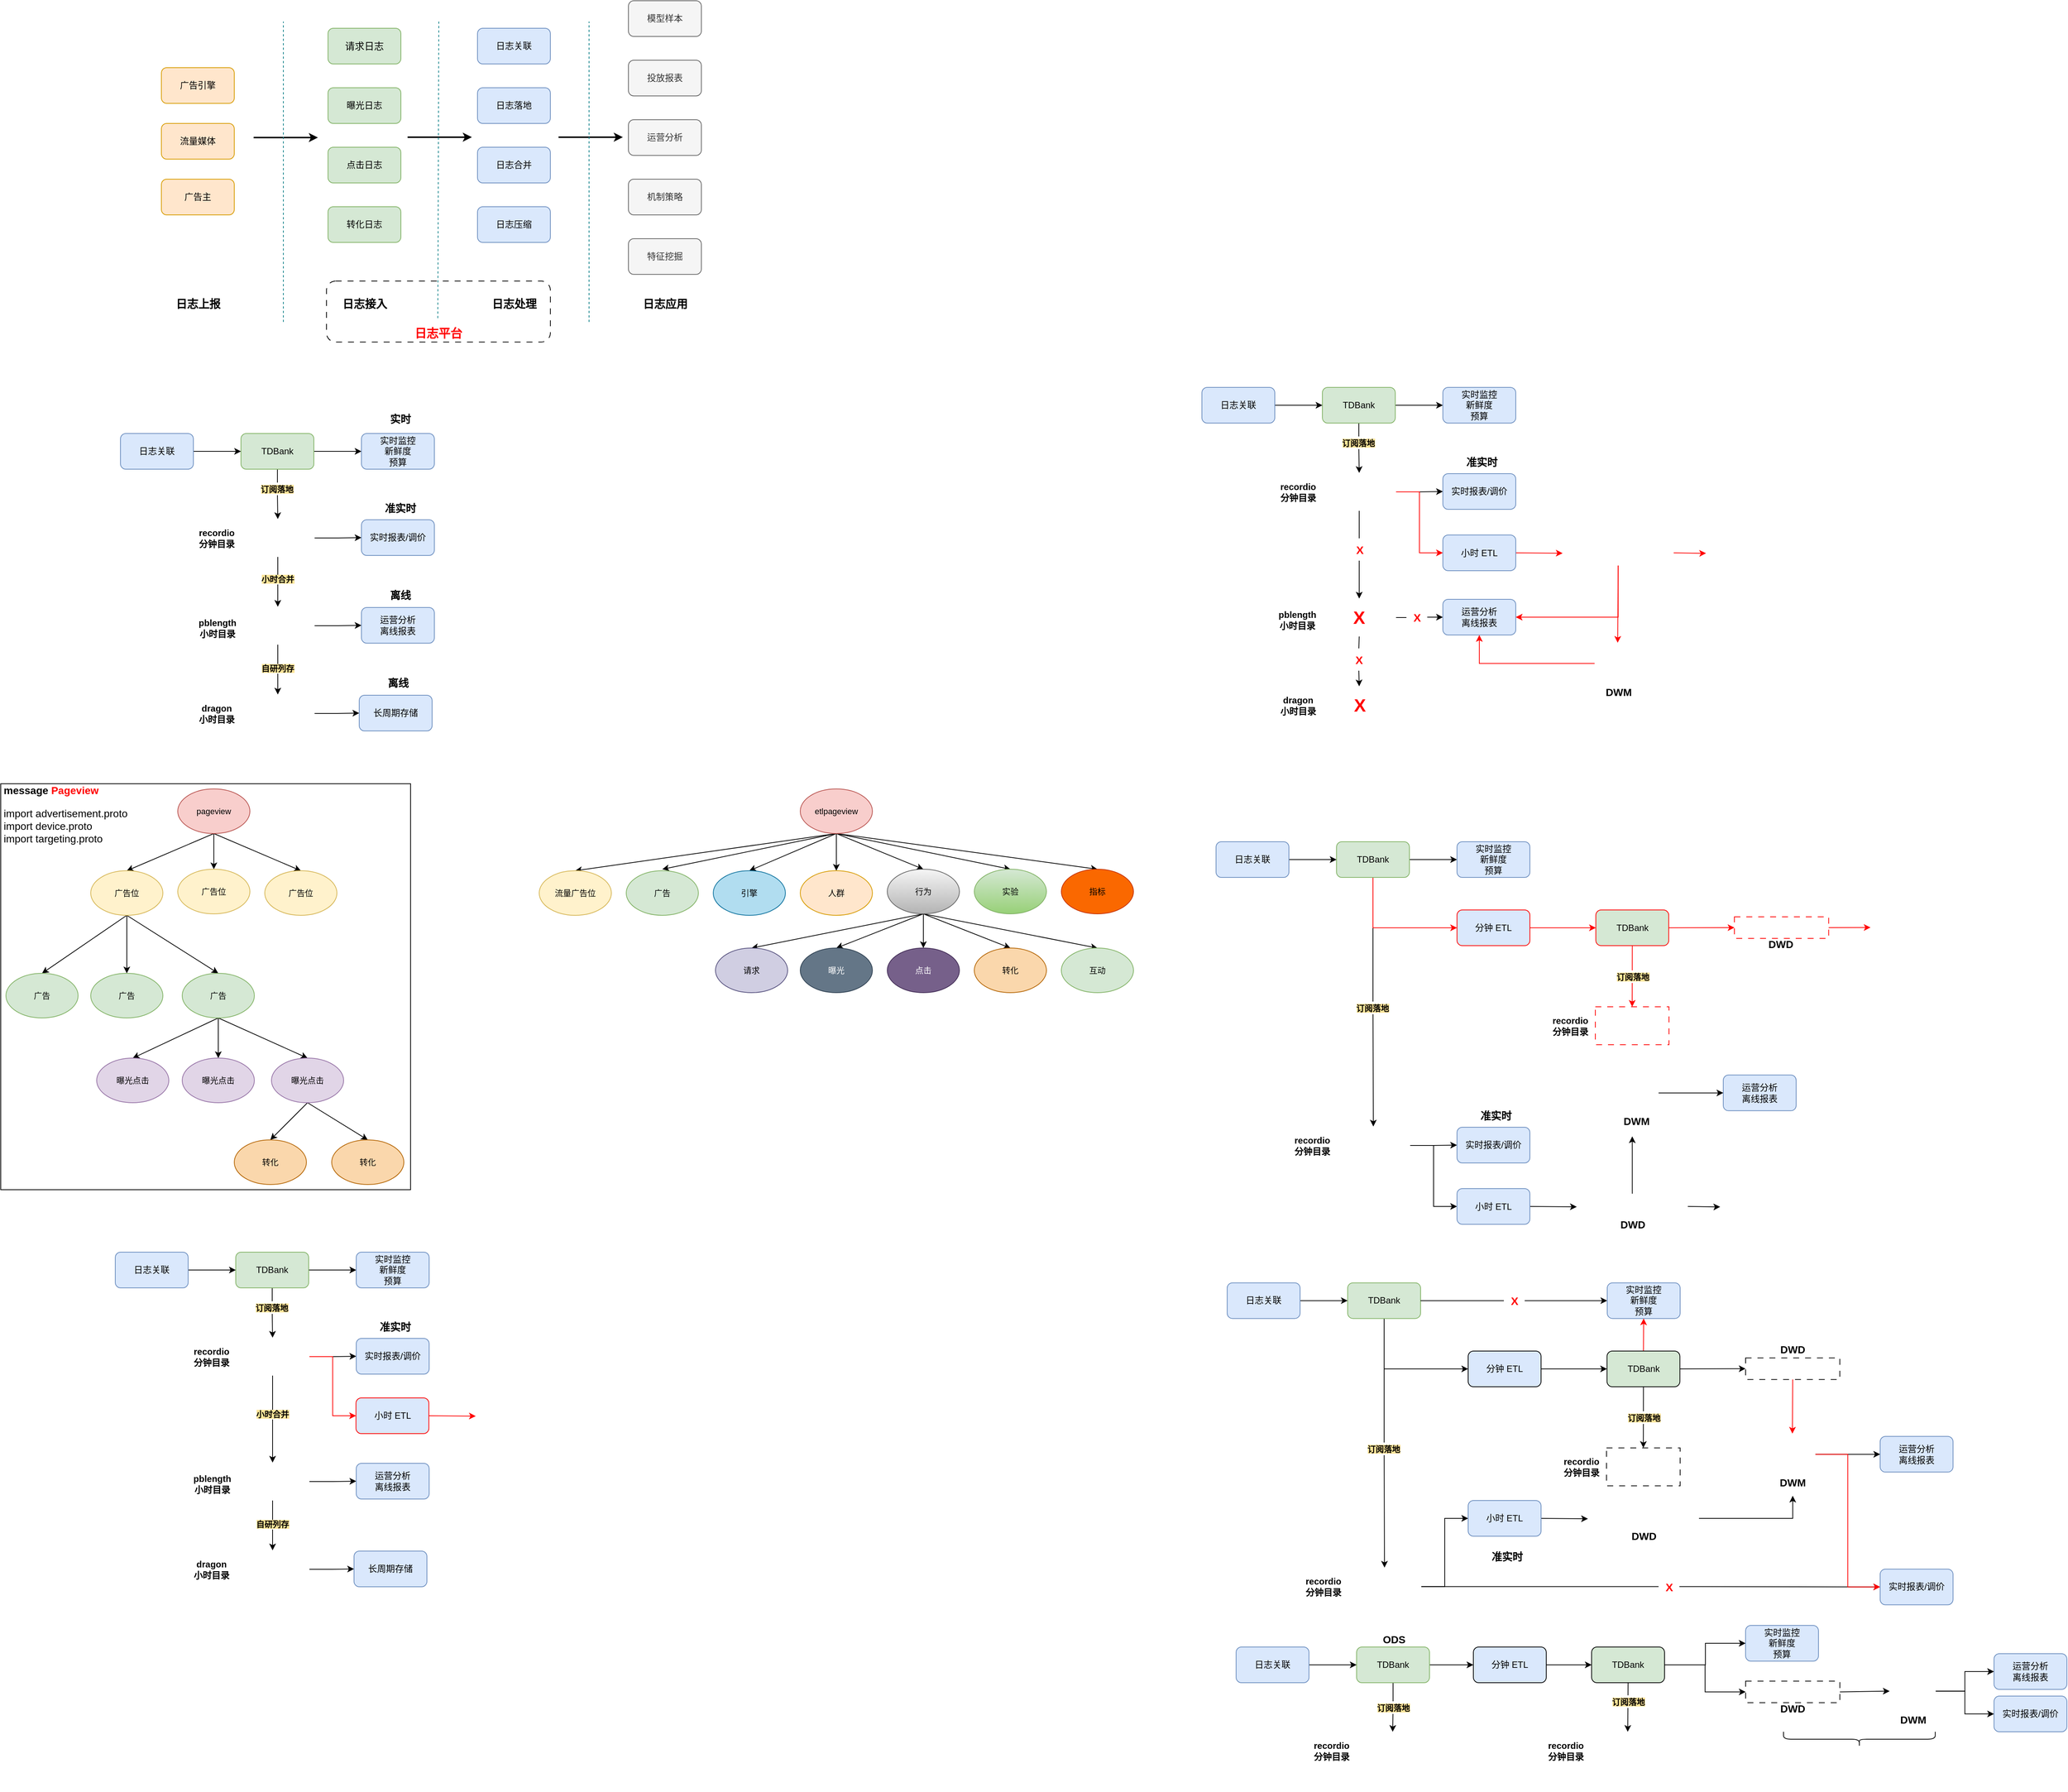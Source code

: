 <mxfile version="20.8.16" type="github">
  <diagram name="第 1 页" id="y0Go7ssdU0CtU0V1f10J">
    <mxGraphModel dx="875" dy="-593" grid="0" gridSize="10" guides="1" tooltips="1" connect="1" arrows="1" fold="1" page="0" pageScale="1" pageWidth="827" pageHeight="1169" math="0" shadow="0">
      <root>
        <mxCell id="0" />
        <mxCell id="1" parent="0" />
        <mxCell id="sr5XxnYCMST1pJ13uV9J-78" value="" style="rounded=0;whiteSpace=wrap;html=1;labelBackgroundColor=none;fontSize=11;fontColor=#000000;" vertex="1" parent="1">
          <mxGeometry x="413" y="2528" width="551" height="546" as="geometry" />
        </mxCell>
        <mxCell id="sr5XxnYCMST1pJ13uV9J-1" value="" style="rounded=1;whiteSpace=wrap;html=1;strokeColor=default;fontSize=15;fontColor=#FF0000;fillColor=none;dashed=1;dashPattern=8 8;" vertex="1" parent="1">
          <mxGeometry x="851" y="1852" width="301" height="82" as="geometry" />
        </mxCell>
        <mxCell id="sr5XxnYCMST1pJ13uV9J-2" style="edgeStyle=orthogonalEdgeStyle;rounded=0;orthogonalLoop=1;jettySize=auto;html=1;exitX=1;exitY=0.5;exitDx=0;exitDy=0;strokeWidth=2;" edge="1" parent="1">
          <mxGeometry relative="1" as="geometry">
            <mxPoint x="839.459" y="1659" as="targetPoint" />
            <mxPoint x="753" y="1659" as="sourcePoint" />
          </mxGeometry>
        </mxCell>
        <mxCell id="sr5XxnYCMST1pJ13uV9J-3" value="&lt;font style=&quot;font-size: 13px;&quot;&gt;请求日志&lt;/font&gt;" style="rounded=1;whiteSpace=wrap;html=1;fillColor=#d5e8d4;strokeColor=#82b366;" vertex="1" parent="1">
          <mxGeometry x="853" y="1512" width="98" height="48" as="geometry" />
        </mxCell>
        <mxCell id="sr5XxnYCMST1pJ13uV9J-4" value="曝光日志" style="rounded=1;whiteSpace=wrap;html=1;fillColor=#d5e8d4;strokeColor=#82b366;" vertex="1" parent="1">
          <mxGeometry x="853" y="1592" width="98" height="48" as="geometry" />
        </mxCell>
        <mxCell id="sr5XxnYCMST1pJ13uV9J-5" value="点击日志" style="rounded=1;whiteSpace=wrap;html=1;fillColor=#d5e8d4;strokeColor=#82b366;" vertex="1" parent="1">
          <mxGeometry x="853" y="1672" width="98" height="48" as="geometry" />
        </mxCell>
        <mxCell id="sr5XxnYCMST1pJ13uV9J-6" value="转化日志" style="rounded=1;whiteSpace=wrap;html=1;fillColor=#d5e8d4;strokeColor=#82b366;" vertex="1" parent="1">
          <mxGeometry x="853" y="1752" width="98" height="48" as="geometry" />
        </mxCell>
        <mxCell id="sr5XxnYCMST1pJ13uV9J-7" value="广告引擎" style="rounded=1;whiteSpace=wrap;html=1;fillColor=#ffe6cc;strokeColor=#d79b00;" vertex="1" parent="1">
          <mxGeometry x="629" y="1565" width="98" height="48" as="geometry" />
        </mxCell>
        <mxCell id="sr5XxnYCMST1pJ13uV9J-8" value="流量媒体" style="rounded=1;whiteSpace=wrap;html=1;fillColor=#ffe6cc;strokeColor=#d79b00;" vertex="1" parent="1">
          <mxGeometry x="629" y="1640" width="98" height="48" as="geometry" />
        </mxCell>
        <mxCell id="sr5XxnYCMST1pJ13uV9J-9" value="广告主" style="rounded=1;whiteSpace=wrap;html=1;fillColor=#ffe6cc;strokeColor=#d79b00;" vertex="1" parent="1">
          <mxGeometry x="629" y="1715" width="98" height="48" as="geometry" />
        </mxCell>
        <mxCell id="sr5XxnYCMST1pJ13uV9J-10" style="edgeStyle=orthogonalEdgeStyle;rounded=0;orthogonalLoop=1;jettySize=auto;html=1;exitX=1;exitY=0.5;exitDx=0;exitDy=0;strokeWidth=2;" edge="1" parent="1">
          <mxGeometry relative="1" as="geometry">
            <mxPoint x="1046.459" y="1658.5" as="targetPoint" />
            <mxPoint x="960" y="1658.5" as="sourcePoint" />
          </mxGeometry>
        </mxCell>
        <mxCell id="sr5XxnYCMST1pJ13uV9J-11" value="日志关联" style="rounded=1;whiteSpace=wrap;html=1;fillColor=#dae8fc;strokeColor=#6c8ebf;" vertex="1" parent="1">
          <mxGeometry x="1054" y="1512" width="98" height="48" as="geometry" />
        </mxCell>
        <mxCell id="sr5XxnYCMST1pJ13uV9J-12" value="日志落地" style="rounded=1;whiteSpace=wrap;html=1;fillColor=#dae8fc;strokeColor=#6c8ebf;" vertex="1" parent="1">
          <mxGeometry x="1054" y="1592" width="98" height="48" as="geometry" />
        </mxCell>
        <mxCell id="sr5XxnYCMST1pJ13uV9J-13" value="日志合并" style="rounded=1;whiteSpace=wrap;html=1;fillColor=#dae8fc;strokeColor=#6c8ebf;" vertex="1" parent="1">
          <mxGeometry x="1054" y="1672" width="98" height="48" as="geometry" />
        </mxCell>
        <mxCell id="sr5XxnYCMST1pJ13uV9J-14" value="日志压缩" style="rounded=1;whiteSpace=wrap;html=1;fillColor=#dae8fc;strokeColor=#6c8ebf;" vertex="1" parent="1">
          <mxGeometry x="1054" y="1752" width="98" height="48" as="geometry" />
        </mxCell>
        <mxCell id="sr5XxnYCMST1pJ13uV9J-15" value="模型样本" style="rounded=1;whiteSpace=wrap;html=1;fillColor=#f5f5f5;strokeColor=#666666;fontColor=#333333;" vertex="1" parent="1">
          <mxGeometry x="1257" y="1475" width="98" height="48" as="geometry" />
        </mxCell>
        <mxCell id="sr5XxnYCMST1pJ13uV9J-16" value="投放报表" style="rounded=1;whiteSpace=wrap;html=1;fillColor=#f5f5f5;fontColor=#333333;strokeColor=#666666;" vertex="1" parent="1">
          <mxGeometry x="1257" y="1555" width="98" height="48" as="geometry" />
        </mxCell>
        <mxCell id="sr5XxnYCMST1pJ13uV9J-17" value="运营分析" style="rounded=1;whiteSpace=wrap;html=1;fillColor=#f5f5f5;fontColor=#333333;strokeColor=#666666;" vertex="1" parent="1">
          <mxGeometry x="1257" y="1635" width="98" height="48" as="geometry" />
        </mxCell>
        <mxCell id="sr5XxnYCMST1pJ13uV9J-18" value="机制策略" style="rounded=1;whiteSpace=wrap;html=1;fillColor=#f5f5f5;fontColor=#333333;strokeColor=#666666;" vertex="1" parent="1">
          <mxGeometry x="1257" y="1715" width="98" height="48" as="geometry" />
        </mxCell>
        <mxCell id="sr5XxnYCMST1pJ13uV9J-19" style="edgeStyle=orthogonalEdgeStyle;rounded=0;orthogonalLoop=1;jettySize=auto;html=1;exitX=1;exitY=0.5;exitDx=0;exitDy=0;strokeWidth=2;" edge="1" parent="1">
          <mxGeometry relative="1" as="geometry">
            <mxPoint x="1249.459" y="1658.5" as="targetPoint" />
            <mxPoint x="1163" y="1658.5" as="sourcePoint" />
          </mxGeometry>
        </mxCell>
        <mxCell id="sr5XxnYCMST1pJ13uV9J-20" value="特征挖掘" style="rounded=1;whiteSpace=wrap;html=1;fillColor=#f5f5f5;fontColor=#333333;strokeColor=#666666;" vertex="1" parent="1">
          <mxGeometry x="1257" y="1795" width="98" height="48" as="geometry" />
        </mxCell>
        <mxCell id="sr5XxnYCMST1pJ13uV9J-21" value="" style="endArrow=none;dashed=1;html=1;rounded=1;strokeWidth=1;fontSize=13;fillColor=#b0e3e6;strokeColor=#0e8088;" edge="1" parent="1">
          <mxGeometry width="50" height="50" relative="1" as="geometry">
            <mxPoint x="793" y="1907" as="sourcePoint" />
            <mxPoint x="793" y="1503" as="targetPoint" />
          </mxGeometry>
        </mxCell>
        <mxCell id="sr5XxnYCMST1pJ13uV9J-22" value="" style="endArrow=none;dashed=1;html=1;rounded=1;strokeWidth=1;fontSize=13;fillColor=#b0e3e6;strokeColor=#0e8088;exitX=0.496;exitY=-0.135;exitDx=0;exitDy=0;exitPerimeter=0;" edge="1" parent="1" source="sr5XxnYCMST1pJ13uV9J-28">
          <mxGeometry width="50" height="50" relative="1" as="geometry">
            <mxPoint x="1002" y="1907" as="sourcePoint" />
            <mxPoint x="1002" y="1503" as="targetPoint" />
          </mxGeometry>
        </mxCell>
        <mxCell id="sr5XxnYCMST1pJ13uV9J-23" value="" style="endArrow=none;dashed=1;html=1;rounded=1;strokeWidth=1;fontSize=13;fillColor=#b0e3e6;strokeColor=#0e8088;" edge="1" parent="1">
          <mxGeometry width="50" height="50" relative="1" as="geometry">
            <mxPoint x="1204" y="1907" as="sourcePoint" />
            <mxPoint x="1204" y="1503" as="targetPoint" />
          </mxGeometry>
        </mxCell>
        <mxCell id="sr5XxnYCMST1pJ13uV9J-24" value="&lt;b&gt;&lt;font style=&quot;font-size: 15px;&quot;&gt;日志上报&lt;/font&gt;&lt;/b&gt;" style="text;html=1;align=center;verticalAlign=middle;resizable=0;points=[];autosize=1;strokeColor=none;fillColor=none;fontSize=13;" vertex="1" parent="1">
          <mxGeometry x="639" y="1867" width="78" height="30" as="geometry" />
        </mxCell>
        <mxCell id="sr5XxnYCMST1pJ13uV9J-25" value="&lt;b&gt;&lt;font style=&quot;font-size: 15px;&quot;&gt;日志接入&lt;/font&gt;&lt;/b&gt;" style="text;html=1;align=center;verticalAlign=middle;resizable=0;points=[];autosize=1;strokeColor=none;fillColor=none;fontSize=13;" vertex="1" parent="1">
          <mxGeometry x="863" y="1867" width="78" height="30" as="geometry" />
        </mxCell>
        <mxCell id="sr5XxnYCMST1pJ13uV9J-26" value="&lt;b&gt;&lt;font style=&quot;font-size: 15px;&quot;&gt;日志处理&lt;/font&gt;&lt;/b&gt;" style="text;html=1;align=center;verticalAlign=middle;resizable=0;points=[];autosize=1;strokeColor=none;fillColor=none;fontSize=13;" vertex="1" parent="1">
          <mxGeometry x="1064" y="1867" width="78" height="30" as="geometry" />
        </mxCell>
        <mxCell id="sr5XxnYCMST1pJ13uV9J-27" value="&lt;b&gt;&lt;font style=&quot;font-size: 15px;&quot;&gt;日志应用&lt;/font&gt;&lt;/b&gt;" style="text;html=1;align=center;verticalAlign=middle;resizable=0;points=[];autosize=1;strokeColor=none;fillColor=none;fontSize=13;" vertex="1" parent="1">
          <mxGeometry x="1267" y="1867" width="78" height="30" as="geometry" />
        </mxCell>
        <mxCell id="sr5XxnYCMST1pJ13uV9J-28" value="&lt;b&gt;&lt;font color=&quot;#ff0000&quot; style=&quot;font-size: 16px;&quot;&gt;日志平台&lt;/font&gt;&lt;/b&gt;" style="text;html=1;align=center;verticalAlign=middle;resizable=0;points=[];autosize=1;strokeColor=none;fillColor=none;fontSize=13;" vertex="1" parent="1">
          <mxGeometry x="960" y="1906" width="82" height="31" as="geometry" />
        </mxCell>
        <mxCell id="sr5XxnYCMST1pJ13uV9J-33" style="edgeStyle=orthogonalEdgeStyle;rounded=0;orthogonalLoop=1;jettySize=auto;html=1;exitX=1;exitY=0.5;exitDx=0;exitDy=0;" edge="1" parent="1" source="sr5XxnYCMST1pJ13uV9J-29" target="sr5XxnYCMST1pJ13uV9J-32">
          <mxGeometry relative="1" as="geometry" />
        </mxCell>
        <mxCell id="sr5XxnYCMST1pJ13uV9J-36" style="edgeStyle=orthogonalEdgeStyle;rounded=0;orthogonalLoop=1;jettySize=auto;html=1;exitX=0.5;exitY=1;exitDx=0;exitDy=0;entryX=0.5;entryY=0;entryDx=0;entryDy=0;fontSize=14;" edge="1" parent="1" source="sr5XxnYCMST1pJ13uV9J-29" target="sr5XxnYCMST1pJ13uV9J-35">
          <mxGeometry relative="1" as="geometry" />
        </mxCell>
        <mxCell id="sr5XxnYCMST1pJ13uV9J-37" value="&lt;font size=&quot;1&quot; style=&quot;&quot;&gt;&lt;b style=&quot;font-size: 11px; background-color: rgb(255, 229, 153);&quot;&gt;订阅落地&lt;/b&gt;&lt;/font&gt;" style="edgeLabel;html=1;align=center;verticalAlign=middle;resizable=0;points=[];fontSize=14;" vertex="1" connectable="0" parent="sr5XxnYCMST1pJ13uV9J-36">
          <mxGeometry x="-0.235" y="-1" relative="1" as="geometry">
            <mxPoint as="offset" />
          </mxGeometry>
        </mxCell>
        <mxCell id="sr5XxnYCMST1pJ13uV9J-29" value="TDBank" style="rounded=1;whiteSpace=wrap;html=1;strokeColor=#82b366;fillColor=#d5e8d4;" vertex="1" parent="1">
          <mxGeometry x="736" y="2057" width="98" height="48" as="geometry" />
        </mxCell>
        <mxCell id="sr5XxnYCMST1pJ13uV9J-31" style="edgeStyle=orthogonalEdgeStyle;rounded=0;orthogonalLoop=1;jettySize=auto;html=1;exitX=1;exitY=0.5;exitDx=0;exitDy=0;" edge="1" parent="1" source="sr5XxnYCMST1pJ13uV9J-30" target="sr5XxnYCMST1pJ13uV9J-29">
          <mxGeometry relative="1" as="geometry" />
        </mxCell>
        <mxCell id="sr5XxnYCMST1pJ13uV9J-30" value="日志关联" style="rounded=1;whiteSpace=wrap;html=1;fillColor=#dae8fc;strokeColor=#6c8ebf;" vertex="1" parent="1">
          <mxGeometry x="574" y="2057" width="98" height="48" as="geometry" />
        </mxCell>
        <mxCell id="sr5XxnYCMST1pJ13uV9J-32" value="实时监控&lt;br&gt;新鲜度&lt;br&gt;预算" style="rounded=1;whiteSpace=wrap;html=1;fillColor=#dae8fc;strokeColor=#6c8ebf;" vertex="1" parent="1">
          <mxGeometry x="898" y="2057" width="98" height="48" as="geometry" />
        </mxCell>
        <mxCell id="sr5XxnYCMST1pJ13uV9J-34" value="&lt;b&gt;&lt;font style=&quot;font-size: 14px;&quot;&gt;实时&lt;/font&gt;&lt;/b&gt;" style="text;html=1;align=center;verticalAlign=middle;resizable=0;points=[];autosize=1;strokeColor=none;fillColor=none;" vertex="1" parent="1">
          <mxGeometry x="927" y="2023" width="46" height="29" as="geometry" />
        </mxCell>
        <mxCell id="sr5XxnYCMST1pJ13uV9J-40" style="edgeStyle=orthogonalEdgeStyle;rounded=0;orthogonalLoop=1;jettySize=auto;html=1;exitX=1;exitY=0.5;exitDx=0;exitDy=0;entryX=0;entryY=0.5;entryDx=0;entryDy=0;fontSize=11;" edge="1" parent="1" source="sr5XxnYCMST1pJ13uV9J-35" target="sr5XxnYCMST1pJ13uV9J-38">
          <mxGeometry relative="1" as="geometry" />
        </mxCell>
        <mxCell id="sr5XxnYCMST1pJ13uV9J-42" style="edgeStyle=orthogonalEdgeStyle;rounded=0;orthogonalLoop=1;jettySize=auto;html=1;exitX=0.5;exitY=1;exitDx=0;exitDy=0;entryX=0.5;entryY=0;entryDx=0;entryDy=0;fontSize=11;" edge="1" parent="1" source="sr5XxnYCMST1pJ13uV9J-35" target="sr5XxnYCMST1pJ13uV9J-41">
          <mxGeometry relative="1" as="geometry" />
        </mxCell>
        <mxCell id="sr5XxnYCMST1pJ13uV9J-43" value="&lt;b style=&quot;background-color: rgb(255, 229, 153);&quot;&gt;小时合并&lt;/b&gt;" style="edgeLabel;html=1;align=center;verticalAlign=middle;resizable=0;points=[];fontSize=11;" vertex="1" connectable="0" parent="sr5XxnYCMST1pJ13uV9J-42">
          <mxGeometry x="-0.121" y="-1" relative="1" as="geometry">
            <mxPoint as="offset" />
          </mxGeometry>
        </mxCell>
        <mxCell id="sr5XxnYCMST1pJ13uV9J-35" value="" style="shape=image;verticalLabelPosition=bottom;labelBackgroundColor=default;verticalAlign=top;aspect=fixed;imageAspect=0;image=https://www.nicepng.com/png/detail/502-5024580_business-data-storage-icon.png;" vertex="1" parent="1">
          <mxGeometry x="736" y="2172" width="99" height="51.02" as="geometry" />
        </mxCell>
        <mxCell id="sr5XxnYCMST1pJ13uV9J-38" value="实时报表/调价" style="rounded=1;whiteSpace=wrap;html=1;fillColor=#dae8fc;strokeColor=#6c8ebf;" vertex="1" parent="1">
          <mxGeometry x="898" y="2173" width="98" height="48" as="geometry" />
        </mxCell>
        <mxCell id="sr5XxnYCMST1pJ13uV9J-39" value="&lt;b&gt;&lt;font style=&quot;font-size: 14px;&quot;&gt;准实时&lt;/font&gt;&lt;/b&gt;" style="text;html=1;align=center;verticalAlign=middle;resizable=0;points=[];autosize=1;strokeColor=none;fillColor=none;" vertex="1" parent="1">
          <mxGeometry x="920" y="2143" width="60" height="29" as="geometry" />
        </mxCell>
        <mxCell id="sr5XxnYCMST1pJ13uV9J-46" style="edgeStyle=orthogonalEdgeStyle;rounded=0;orthogonalLoop=1;jettySize=auto;html=1;exitX=1;exitY=0.5;exitDx=0;exitDy=0;entryX=0;entryY=0.5;entryDx=0;entryDy=0;fontSize=11;fontColor=#000000;" edge="1" parent="1" source="sr5XxnYCMST1pJ13uV9J-41" target="sr5XxnYCMST1pJ13uV9J-44">
          <mxGeometry relative="1" as="geometry" />
        </mxCell>
        <mxCell id="sr5XxnYCMST1pJ13uV9J-51" style="edgeStyle=orthogonalEdgeStyle;rounded=0;orthogonalLoop=1;jettySize=auto;html=1;exitX=0.5;exitY=1;exitDx=0;exitDy=0;entryX=0.5;entryY=0;entryDx=0;entryDy=0;fontSize=11;fontColor=#000000;" edge="1" parent="1" source="sr5XxnYCMST1pJ13uV9J-41" target="sr5XxnYCMST1pJ13uV9J-48">
          <mxGeometry relative="1" as="geometry" />
        </mxCell>
        <mxCell id="sr5XxnYCMST1pJ13uV9J-52" value="&lt;b style=&quot;background-color: rgb(255, 229, 153);&quot;&gt;自研列存&lt;/b&gt;" style="edgeLabel;html=1;align=center;verticalAlign=middle;resizable=0;points=[];fontSize=11;fontColor=#000000;" vertex="1" connectable="0" parent="sr5XxnYCMST1pJ13uV9J-51">
          <mxGeometry x="-0.061" y="-1" relative="1" as="geometry">
            <mxPoint as="offset" />
          </mxGeometry>
        </mxCell>
        <mxCell id="sr5XxnYCMST1pJ13uV9J-41" value="" style="shape=image;verticalLabelPosition=bottom;labelBackgroundColor=default;verticalAlign=top;aspect=fixed;imageAspect=0;image=https://www.nicepng.com/png/detail/502-5024580_business-data-storage-icon.png;" vertex="1" parent="1">
          <mxGeometry x="736" y="2290" width="99" height="51.02" as="geometry" />
        </mxCell>
        <mxCell id="sr5XxnYCMST1pJ13uV9J-44" value="运营分析&lt;br&gt;离线报表" style="rounded=1;whiteSpace=wrap;html=1;fillColor=#dae8fc;strokeColor=#6c8ebf;" vertex="1" parent="1">
          <mxGeometry x="898" y="2291" width="98" height="48" as="geometry" />
        </mxCell>
        <mxCell id="sr5XxnYCMST1pJ13uV9J-45" value="&lt;b&gt;&lt;font style=&quot;font-size: 14px;&quot;&gt;离线&lt;/font&gt;&lt;/b&gt;" style="text;html=1;align=center;verticalAlign=middle;resizable=0;points=[];autosize=1;strokeColor=none;fillColor=none;" vertex="1" parent="1">
          <mxGeometry x="927" y="2260" width="46" height="29" as="geometry" />
        </mxCell>
        <mxCell id="sr5XxnYCMST1pJ13uV9J-47" style="edgeStyle=orthogonalEdgeStyle;rounded=0;orthogonalLoop=1;jettySize=auto;html=1;exitX=1;exitY=0.5;exitDx=0;exitDy=0;entryX=0;entryY=0.5;entryDx=0;entryDy=0;fontSize=11;fontColor=#000000;" edge="1" parent="1" source="sr5XxnYCMST1pJ13uV9J-48" target="sr5XxnYCMST1pJ13uV9J-49">
          <mxGeometry relative="1" as="geometry" />
        </mxCell>
        <mxCell id="sr5XxnYCMST1pJ13uV9J-48" value="" style="shape=image;verticalLabelPosition=bottom;labelBackgroundColor=default;verticalAlign=top;aspect=fixed;imageAspect=0;image=https://www.nicepng.com/png/detail/502-5024580_business-data-storage-icon.png;" vertex="1" parent="1">
          <mxGeometry x="736" y="2408" width="99" height="51.02" as="geometry" />
        </mxCell>
        <mxCell id="sr5XxnYCMST1pJ13uV9J-49" value="长周期存储" style="rounded=1;whiteSpace=wrap;html=1;fillColor=#dae8fc;strokeColor=#6c8ebf;" vertex="1" parent="1">
          <mxGeometry x="895" y="2409" width="98" height="48" as="geometry" />
        </mxCell>
        <mxCell id="sr5XxnYCMST1pJ13uV9J-50" value="&lt;b&gt;&lt;font style=&quot;font-size: 14px;&quot;&gt;离线&lt;/font&gt;&lt;/b&gt;" style="text;html=1;align=center;verticalAlign=middle;resizable=0;points=[];autosize=1;strokeColor=none;fillColor=none;" vertex="1" parent="1">
          <mxGeometry x="924" y="2378" width="46" height="29" as="geometry" />
        </mxCell>
        <mxCell id="sr5XxnYCMST1pJ13uV9J-57" style="rounded=0;orthogonalLoop=1;jettySize=auto;html=1;exitX=0.5;exitY=1;exitDx=0;exitDy=0;entryX=0.5;entryY=0;entryDx=0;entryDy=0;fontSize=11;fontColor=#000000;strokeColor=default;jumpStyle=gap;" edge="1" parent="1" source="sr5XxnYCMST1pJ13uV9J-53" target="sr5XxnYCMST1pJ13uV9J-55">
          <mxGeometry relative="1" as="geometry" />
        </mxCell>
        <mxCell id="sr5XxnYCMST1pJ13uV9J-59" style="edgeStyle=none;rounded=0;jumpStyle=gap;orthogonalLoop=1;jettySize=auto;html=1;exitX=0.5;exitY=1;exitDx=0;exitDy=0;entryX=0.5;entryY=0;entryDx=0;entryDy=0;strokeColor=default;fontSize=11;fontColor=#000000;" edge="1" parent="1" source="sr5XxnYCMST1pJ13uV9J-53" target="sr5XxnYCMST1pJ13uV9J-56">
          <mxGeometry relative="1" as="geometry" />
        </mxCell>
        <mxCell id="sr5XxnYCMST1pJ13uV9J-60" style="edgeStyle=none;rounded=0;jumpStyle=gap;orthogonalLoop=1;jettySize=auto;html=1;exitX=0.5;exitY=1;exitDx=0;exitDy=0;entryX=0.5;entryY=0;entryDx=0;entryDy=0;strokeColor=default;fontSize=11;fontColor=#000000;" edge="1" parent="1" source="sr5XxnYCMST1pJ13uV9J-53" target="sr5XxnYCMST1pJ13uV9J-54">
          <mxGeometry relative="1" as="geometry" />
        </mxCell>
        <mxCell id="sr5XxnYCMST1pJ13uV9J-53" value="pageview" style="ellipse;whiteSpace=wrap;html=1;labelBackgroundColor=none;fontSize=11;fillColor=#f8cecc;strokeColor=#b85450;" vertex="1" parent="1">
          <mxGeometry x="651" y="2535" width="97" height="60" as="geometry" />
        </mxCell>
        <mxCell id="sr5XxnYCMST1pJ13uV9J-54" value="广告位" style="ellipse;whiteSpace=wrap;html=1;labelBackgroundColor=none;fontSize=11;fillColor=#fff2cc;strokeColor=#d6b656;" vertex="1" parent="1">
          <mxGeometry x="768" y="2645" width="97" height="60" as="geometry" />
        </mxCell>
        <mxCell id="sr5XxnYCMST1pJ13uV9J-64" style="edgeStyle=none;rounded=0;jumpStyle=gap;orthogonalLoop=1;jettySize=auto;html=1;exitX=0.5;exitY=1;exitDx=0;exitDy=0;entryX=0.5;entryY=0;entryDx=0;entryDy=0;strokeColor=default;fontSize=11;fontColor=#000000;" edge="1" parent="1" source="sr5XxnYCMST1pJ13uV9J-55" target="sr5XxnYCMST1pJ13uV9J-61">
          <mxGeometry relative="1" as="geometry" />
        </mxCell>
        <mxCell id="sr5XxnYCMST1pJ13uV9J-65" style="edgeStyle=none;rounded=0;jumpStyle=gap;orthogonalLoop=1;jettySize=auto;html=1;exitX=0.5;exitY=1;exitDx=0;exitDy=0;entryX=0.5;entryY=0;entryDx=0;entryDy=0;strokeColor=default;fontSize=11;fontColor=#000000;" edge="1" parent="1" source="sr5XxnYCMST1pJ13uV9J-55" target="sr5XxnYCMST1pJ13uV9J-62">
          <mxGeometry relative="1" as="geometry" />
        </mxCell>
        <mxCell id="sr5XxnYCMST1pJ13uV9J-66" style="edgeStyle=none;rounded=0;jumpStyle=gap;orthogonalLoop=1;jettySize=auto;html=1;exitX=0.5;exitY=1;exitDx=0;exitDy=0;entryX=0.5;entryY=0;entryDx=0;entryDy=0;strokeColor=default;fontSize=11;fontColor=#000000;" edge="1" parent="1" source="sr5XxnYCMST1pJ13uV9J-55" target="sr5XxnYCMST1pJ13uV9J-63">
          <mxGeometry relative="1" as="geometry" />
        </mxCell>
        <mxCell id="sr5XxnYCMST1pJ13uV9J-55" value="广告位" style="ellipse;whiteSpace=wrap;html=1;labelBackgroundColor=none;fontSize=11;fillColor=#fff2cc;strokeColor=#d6b656;" vertex="1" parent="1">
          <mxGeometry x="534" y="2645" width="97" height="60" as="geometry" />
        </mxCell>
        <mxCell id="sr5XxnYCMST1pJ13uV9J-56" value="广告位" style="ellipse;whiteSpace=wrap;html=1;labelBackgroundColor=none;fontSize=11;fillColor=#fff2cc;strokeColor=#d6b656;" vertex="1" parent="1">
          <mxGeometry x="651" y="2643" width="97" height="60" as="geometry" />
        </mxCell>
        <mxCell id="sr5XxnYCMST1pJ13uV9J-61" value="广告" style="ellipse;whiteSpace=wrap;html=1;labelBackgroundColor=none;fontSize=11;fillColor=#d5e8d4;strokeColor=#82b366;" vertex="1" parent="1">
          <mxGeometry x="420" y="2783" width="97" height="60" as="geometry" />
        </mxCell>
        <mxCell id="sr5XxnYCMST1pJ13uV9J-62" value="广告" style="ellipse;whiteSpace=wrap;html=1;labelBackgroundColor=none;fontSize=11;fillColor=#d5e8d4;strokeColor=#82b366;" vertex="1" parent="1">
          <mxGeometry x="534" y="2783" width="97" height="60" as="geometry" />
        </mxCell>
        <mxCell id="sr5XxnYCMST1pJ13uV9J-70" style="edgeStyle=none;rounded=0;jumpStyle=gap;orthogonalLoop=1;jettySize=auto;html=1;exitX=0.5;exitY=1;exitDx=0;exitDy=0;entryX=0.5;entryY=0;entryDx=0;entryDy=0;strokeColor=default;fontSize=11;fontColor=#000000;" edge="1" parent="1" source="sr5XxnYCMST1pJ13uV9J-63" target="sr5XxnYCMST1pJ13uV9J-67">
          <mxGeometry relative="1" as="geometry" />
        </mxCell>
        <mxCell id="sr5XxnYCMST1pJ13uV9J-71" style="edgeStyle=none;rounded=0;jumpStyle=gap;orthogonalLoop=1;jettySize=auto;html=1;exitX=0.5;exitY=1;exitDx=0;exitDy=0;entryX=0.5;entryY=0;entryDx=0;entryDy=0;strokeColor=default;fontSize=11;fontColor=#000000;" edge="1" parent="1" source="sr5XxnYCMST1pJ13uV9J-63" target="sr5XxnYCMST1pJ13uV9J-68">
          <mxGeometry relative="1" as="geometry" />
        </mxCell>
        <mxCell id="sr5XxnYCMST1pJ13uV9J-72" style="edgeStyle=none;rounded=0;jumpStyle=gap;orthogonalLoop=1;jettySize=auto;html=1;exitX=0.5;exitY=1;exitDx=0;exitDy=0;entryX=0.5;entryY=0;entryDx=0;entryDy=0;strokeColor=default;fontSize=11;fontColor=#000000;" edge="1" parent="1" source="sr5XxnYCMST1pJ13uV9J-63" target="sr5XxnYCMST1pJ13uV9J-69">
          <mxGeometry relative="1" as="geometry" />
        </mxCell>
        <mxCell id="sr5XxnYCMST1pJ13uV9J-63" value="广告" style="ellipse;whiteSpace=wrap;html=1;labelBackgroundColor=none;fontSize=11;fillColor=#d5e8d4;strokeColor=#82b366;" vertex="1" parent="1">
          <mxGeometry x="657" y="2783" width="97" height="60" as="geometry" />
        </mxCell>
        <mxCell id="sr5XxnYCMST1pJ13uV9J-67" value="曝光点击" style="ellipse;whiteSpace=wrap;html=1;labelBackgroundColor=none;fontSize=11;fillColor=#e1d5e7;strokeColor=#9673a6;" vertex="1" parent="1">
          <mxGeometry x="542" y="2897" width="97" height="60" as="geometry" />
        </mxCell>
        <mxCell id="sr5XxnYCMST1pJ13uV9J-68" value="曝光点击" style="ellipse;whiteSpace=wrap;html=1;labelBackgroundColor=none;fontSize=11;fillColor=#e1d5e7;strokeColor=#9673a6;" vertex="1" parent="1">
          <mxGeometry x="657" y="2897" width="97" height="60" as="geometry" />
        </mxCell>
        <mxCell id="sr5XxnYCMST1pJ13uV9J-75" style="edgeStyle=none;rounded=0;jumpStyle=gap;orthogonalLoop=1;jettySize=auto;html=1;exitX=0.5;exitY=1;exitDx=0;exitDy=0;entryX=0.5;entryY=0;entryDx=0;entryDy=0;strokeColor=default;fontSize=11;fontColor=#000000;" edge="1" parent="1" source="sr5XxnYCMST1pJ13uV9J-69" target="sr5XxnYCMST1pJ13uV9J-73">
          <mxGeometry relative="1" as="geometry" />
        </mxCell>
        <mxCell id="sr5XxnYCMST1pJ13uV9J-76" style="edgeStyle=none;rounded=0;jumpStyle=gap;orthogonalLoop=1;jettySize=auto;html=1;exitX=0.5;exitY=1;exitDx=0;exitDy=0;entryX=0.5;entryY=0;entryDx=0;entryDy=0;strokeColor=default;fontSize=11;fontColor=#000000;" edge="1" parent="1" source="sr5XxnYCMST1pJ13uV9J-69" target="sr5XxnYCMST1pJ13uV9J-74">
          <mxGeometry relative="1" as="geometry" />
        </mxCell>
        <mxCell id="sr5XxnYCMST1pJ13uV9J-69" value="曝光点击" style="ellipse;whiteSpace=wrap;html=1;labelBackgroundColor=none;fontSize=11;fillColor=#e1d5e7;strokeColor=#9673a6;" vertex="1" parent="1">
          <mxGeometry x="777" y="2897" width="97" height="60" as="geometry" />
        </mxCell>
        <mxCell id="sr5XxnYCMST1pJ13uV9J-73" value="转化" style="ellipse;whiteSpace=wrap;html=1;labelBackgroundColor=none;fontSize=11;fillColor=#fad7ac;strokeColor=#b46504;" vertex="1" parent="1">
          <mxGeometry x="727" y="3007" width="97" height="60" as="geometry" />
        </mxCell>
        <mxCell id="sr5XxnYCMST1pJ13uV9J-74" value="转化" style="ellipse;whiteSpace=wrap;html=1;labelBackgroundColor=none;fontSize=11;fillColor=#fad7ac;strokeColor=#b46504;" vertex="1" parent="1">
          <mxGeometry x="858" y="3007" width="97" height="60" as="geometry" />
        </mxCell>
        <mxCell id="sr5XxnYCMST1pJ13uV9J-79" value="&lt;h1 style=&quot;font-size: 14px;&quot;&gt;&lt;font style=&quot;font-size: 14px;&quot;&gt;message &lt;font color=&quot;#ff0000&quot;&gt;Pageview&lt;/font&gt;&lt;/font&gt;&lt;/h1&gt;&lt;p style=&quot;font-size: 14px;&quot;&gt;import advertisement.proto&lt;br&gt;import device.proto&lt;br&gt;&lt;span style=&quot;background-color: initial;&quot;&gt;import targeting.proto&lt;/span&gt;&lt;/p&gt;" style="text;html=1;strokeColor=none;fillColor=none;spacing=5;spacingTop=-20;whiteSpace=wrap;overflow=hidden;rounded=0;fontSize=11;fontColor=#000000;" vertex="1" parent="1">
          <mxGeometry x="412" y="2530" width="183" height="90" as="geometry" />
        </mxCell>
        <mxCell id="sr5XxnYCMST1pJ13uV9J-80" value="&lt;b&gt;&lt;font style=&quot;&quot;&gt;&lt;font style=&quot;font-size: 12px;&quot;&gt;recordio&lt;br&gt;分钟目录&lt;/font&gt;&lt;br&gt;&lt;/font&gt;&lt;/b&gt;" style="text;html=1;align=center;verticalAlign=middle;resizable=0;points=[];autosize=1;strokeColor=none;fillColor=none;" vertex="1" parent="1">
          <mxGeometry x="670" y="2177.5" width="66" height="41" as="geometry" />
        </mxCell>
        <mxCell id="sr5XxnYCMST1pJ13uV9J-81" value="&lt;b&gt;&lt;font style=&quot;&quot;&gt;&lt;font style=&quot;font-size: 12px;&quot;&gt;pblength&lt;br&gt;小时目录&lt;/font&gt;&lt;br&gt;&lt;/font&gt;&lt;/b&gt;" style="text;html=1;align=center;verticalAlign=middle;resizable=0;points=[];autosize=1;strokeColor=none;fillColor=none;" vertex="1" parent="1">
          <mxGeometry x="669" y="2298" width="69" height="41" as="geometry" />
        </mxCell>
        <mxCell id="sr5XxnYCMST1pJ13uV9J-82" value="&lt;b&gt;&lt;font style=&quot;&quot;&gt;&lt;font style=&quot;font-size: 12px;&quot;&gt;dragon&lt;br&gt;小时目录&lt;/font&gt;&lt;br&gt;&lt;/font&gt;&lt;/b&gt;" style="text;html=1;align=center;verticalAlign=middle;resizable=0;points=[];autosize=1;strokeColor=none;fillColor=none;" vertex="1" parent="1">
          <mxGeometry x="670" y="2413.01" width="66" height="41" as="geometry" />
        </mxCell>
        <mxCell id="sr5XxnYCMST1pJ13uV9J-84" style="edgeStyle=orthogonalEdgeStyle;rounded=0;orthogonalLoop=1;jettySize=auto;html=1;exitX=1;exitY=0.5;exitDx=0;exitDy=0;" edge="1" parent="1" source="sr5XxnYCMST1pJ13uV9J-87" target="sr5XxnYCMST1pJ13uV9J-90">
          <mxGeometry relative="1" as="geometry" />
        </mxCell>
        <mxCell id="sr5XxnYCMST1pJ13uV9J-85" style="edgeStyle=orthogonalEdgeStyle;rounded=0;orthogonalLoop=1;jettySize=auto;html=1;exitX=0.5;exitY=1;exitDx=0;exitDy=0;entryX=0.5;entryY=0;entryDx=0;entryDy=0;fontSize=14;" edge="1" parent="1" source="sr5XxnYCMST1pJ13uV9J-87" target="sr5XxnYCMST1pJ13uV9J-94">
          <mxGeometry relative="1" as="geometry" />
        </mxCell>
        <mxCell id="sr5XxnYCMST1pJ13uV9J-86" value="&lt;font size=&quot;1&quot; style=&quot;&quot;&gt;&lt;b style=&quot;font-size: 11px; background-color: rgb(255, 229, 153);&quot;&gt;订阅落地&lt;/b&gt;&lt;/font&gt;" style="edgeLabel;html=1;align=center;verticalAlign=middle;resizable=0;points=[];fontSize=14;" vertex="1" connectable="0" parent="sr5XxnYCMST1pJ13uV9J-85">
          <mxGeometry x="-0.235" y="-1" relative="1" as="geometry">
            <mxPoint as="offset" />
          </mxGeometry>
        </mxCell>
        <mxCell id="sr5XxnYCMST1pJ13uV9J-87" value="TDBank" style="rounded=1;whiteSpace=wrap;html=1;strokeColor=#82b366;fillColor=#d5e8d4;" vertex="1" parent="1">
          <mxGeometry x="2190" y="1995" width="98" height="48" as="geometry" />
        </mxCell>
        <mxCell id="sr5XxnYCMST1pJ13uV9J-88" style="edgeStyle=orthogonalEdgeStyle;rounded=0;orthogonalLoop=1;jettySize=auto;html=1;exitX=1;exitY=0.5;exitDx=0;exitDy=0;" edge="1" parent="1" source="sr5XxnYCMST1pJ13uV9J-89" target="sr5XxnYCMST1pJ13uV9J-87">
          <mxGeometry relative="1" as="geometry" />
        </mxCell>
        <mxCell id="sr5XxnYCMST1pJ13uV9J-89" value="日志关联" style="rounded=1;whiteSpace=wrap;html=1;fillColor=#dae8fc;strokeColor=#6c8ebf;" vertex="1" parent="1">
          <mxGeometry x="2028" y="1995" width="98" height="48" as="geometry" />
        </mxCell>
        <mxCell id="sr5XxnYCMST1pJ13uV9J-90" value="实时监控&lt;br&gt;新鲜度&lt;br&gt;预算" style="rounded=1;whiteSpace=wrap;html=1;fillColor=#dae8fc;strokeColor=#6c8ebf;" vertex="1" parent="1">
          <mxGeometry x="2352" y="1995" width="98" height="48" as="geometry" />
        </mxCell>
        <mxCell id="sr5XxnYCMST1pJ13uV9J-91" style="edgeStyle=orthogonalEdgeStyle;rounded=0;orthogonalLoop=1;jettySize=auto;html=1;exitX=1;exitY=0.5;exitDx=0;exitDy=0;entryX=0;entryY=0.5;entryDx=0;entryDy=0;fontSize=11;" edge="1" parent="1" source="sr5XxnYCMST1pJ13uV9J-94" target="sr5XxnYCMST1pJ13uV9J-95">
          <mxGeometry relative="1" as="geometry" />
        </mxCell>
        <mxCell id="sr5XxnYCMST1pJ13uV9J-92" style="edgeStyle=orthogonalEdgeStyle;rounded=0;orthogonalLoop=1;jettySize=auto;html=1;exitX=0.5;exitY=1;exitDx=0;exitDy=0;entryX=0.5;entryY=0;entryDx=0;entryDy=0;fontSize=11;startArrow=none;" edge="1" parent="1" source="sr5XxnYCMST1pJ13uV9J-118" target="sr5XxnYCMST1pJ13uV9J-100">
          <mxGeometry relative="1" as="geometry" />
        </mxCell>
        <mxCell id="sr5XxnYCMST1pJ13uV9J-117" style="edgeStyle=orthogonalEdgeStyle;rounded=0;jumpStyle=gap;orthogonalLoop=1;jettySize=auto;html=1;exitX=1;exitY=0.5;exitDx=0;exitDy=0;entryX=0;entryY=0.5;entryDx=0;entryDy=0;strokeColor=#FF0000;fontSize=12;fontColor=#FF0000;" edge="1" parent="1" source="sr5XxnYCMST1pJ13uV9J-94" target="sr5XxnYCMST1pJ13uV9J-113">
          <mxGeometry relative="1" as="geometry" />
        </mxCell>
        <mxCell id="sr5XxnYCMST1pJ13uV9J-94" value="" style="shape=image;verticalLabelPosition=bottom;labelBackgroundColor=default;verticalAlign=top;aspect=fixed;imageAspect=0;image=https://www.nicepng.com/png/detail/502-5024580_business-data-storage-icon.png;" vertex="1" parent="1">
          <mxGeometry x="2190" y="2110" width="99" height="51.02" as="geometry" />
        </mxCell>
        <mxCell id="sr5XxnYCMST1pJ13uV9J-95" value="实时报表/调价" style="rounded=1;whiteSpace=wrap;html=1;fillColor=#dae8fc;strokeColor=#6c8ebf;" vertex="1" parent="1">
          <mxGeometry x="2352" y="2111" width="98" height="48" as="geometry" />
        </mxCell>
        <mxCell id="sr5XxnYCMST1pJ13uV9J-96" value="&lt;b&gt;&lt;font style=&quot;font-size: 14px;&quot;&gt;准实时&lt;/font&gt;&lt;/b&gt;" style="text;html=1;align=center;verticalAlign=middle;resizable=0;points=[];autosize=1;strokeColor=none;fillColor=none;" vertex="1" parent="1">
          <mxGeometry x="2374" y="2081" width="60" height="29" as="geometry" />
        </mxCell>
        <mxCell id="sr5XxnYCMST1pJ13uV9J-97" style="edgeStyle=orthogonalEdgeStyle;rounded=0;orthogonalLoop=1;jettySize=auto;html=1;exitX=1;exitY=0.5;exitDx=0;exitDy=0;entryX=0;entryY=0.5;entryDx=0;entryDy=0;fontSize=11;fontColor=#000000;startArrow=none;" edge="1" parent="1" source="sr5XxnYCMST1pJ13uV9J-124" target="sr5XxnYCMST1pJ13uV9J-101">
          <mxGeometry relative="1" as="geometry" />
        </mxCell>
        <mxCell id="sr5XxnYCMST1pJ13uV9J-98" style="edgeStyle=orthogonalEdgeStyle;rounded=0;orthogonalLoop=1;jettySize=auto;html=1;exitX=0.5;exitY=1;exitDx=0;exitDy=0;entryX=0.5;entryY=0;entryDx=0;entryDy=0;fontSize=11;fontColor=#000000;startArrow=none;" edge="1" parent="1" source="sr5XxnYCMST1pJ13uV9J-128" target="sr5XxnYCMST1pJ13uV9J-104">
          <mxGeometry relative="1" as="geometry" />
        </mxCell>
        <mxCell id="sr5XxnYCMST1pJ13uV9J-100" value="" style="shape=image;verticalLabelPosition=bottom;labelBackgroundColor=default;verticalAlign=top;aspect=fixed;imageAspect=0;image=https://www.nicepng.com/png/detail/502-5024580_business-data-storage-icon.png;" vertex="1" parent="1">
          <mxGeometry x="2190" y="2279" width="99" height="51.02" as="geometry" />
        </mxCell>
        <mxCell id="sr5XxnYCMST1pJ13uV9J-101" value="运营分析&lt;br&gt;离线报表" style="rounded=1;whiteSpace=wrap;html=1;fillColor=#dae8fc;strokeColor=#6c8ebf;" vertex="1" parent="1">
          <mxGeometry x="2352" y="2280" width="98" height="48" as="geometry" />
        </mxCell>
        <mxCell id="sr5XxnYCMST1pJ13uV9J-104" value="" style="shape=image;verticalLabelPosition=bottom;labelBackgroundColor=default;verticalAlign=top;aspect=fixed;imageAspect=0;image=https://www.nicepng.com/png/detail/502-5024580_business-data-storage-icon.png;" vertex="1" parent="1">
          <mxGeometry x="2190" y="2397" width="99" height="51.02" as="geometry" />
        </mxCell>
        <mxCell id="sr5XxnYCMST1pJ13uV9J-107" value="&lt;b&gt;&lt;font style=&quot;&quot;&gt;&lt;font style=&quot;font-size: 12px;&quot;&gt;recordio&lt;br&gt;分钟目录&lt;/font&gt;&lt;br&gt;&lt;/font&gt;&lt;/b&gt;" style="text;html=1;align=center;verticalAlign=middle;resizable=0;points=[];autosize=1;strokeColor=none;fillColor=none;" vertex="1" parent="1">
          <mxGeometry x="2124" y="2115.5" width="66" height="41" as="geometry" />
        </mxCell>
        <mxCell id="sr5XxnYCMST1pJ13uV9J-115" style="edgeStyle=orthogonalEdgeStyle;rounded=0;jumpStyle=gap;orthogonalLoop=1;jettySize=auto;html=1;exitX=0.5;exitY=1;exitDx=0;exitDy=0;entryX=1;entryY=0.5;entryDx=0;entryDy=0;strokeColor=#FF0000;fontSize=12;fontColor=#FF0000;" edge="1" parent="1" source="sr5XxnYCMST1pJ13uV9J-112" target="sr5XxnYCMST1pJ13uV9J-101">
          <mxGeometry relative="1" as="geometry" />
        </mxCell>
        <mxCell id="sr5XxnYCMST1pJ13uV9J-213" style="edgeStyle=orthogonalEdgeStyle;rounded=0;jumpStyle=gap;orthogonalLoop=1;jettySize=auto;html=1;exitX=1;exitY=0.5;exitDx=0;exitDy=0;strokeColor=#FF0000;fontSize=24;fontColor=#FF0000;" edge="1" parent="1" source="sr5XxnYCMST1pJ13uV9J-112">
          <mxGeometry relative="1" as="geometry">
            <mxPoint x="2705.822" y="2218" as="targetPoint" />
          </mxGeometry>
        </mxCell>
        <mxCell id="sr5XxnYCMST1pJ13uV9J-216" style="edgeStyle=orthogonalEdgeStyle;rounded=0;jumpStyle=gap;orthogonalLoop=1;jettySize=auto;html=1;exitX=0.5;exitY=1;exitDx=0;exitDy=0;entryX=0.5;entryY=0;entryDx=0;entryDy=0;strokeColor=#FF0000;fontSize=16;fontColor=#000000;" edge="1" parent="1" source="sr5XxnYCMST1pJ13uV9J-112" target="sr5XxnYCMST1pJ13uV9J-214">
          <mxGeometry relative="1" as="geometry" />
        </mxCell>
        <mxCell id="sr5XxnYCMST1pJ13uV9J-112" value="" style="shape=image;verticalLabelPosition=bottom;labelBackgroundColor=default;verticalAlign=top;aspect=fixed;imageAspect=0;image=https://www.apache.org/logos/res/iceberg/iceberg.png;" vertex="1" parent="1">
          <mxGeometry x="2513" y="2200.41" width="149.36" height="34.18" as="geometry" />
        </mxCell>
        <mxCell id="sr5XxnYCMST1pJ13uV9J-114" style="edgeStyle=none;rounded=0;jumpStyle=gap;orthogonalLoop=1;jettySize=auto;html=1;exitX=1;exitY=0.5;exitDx=0;exitDy=0;strokeColor=#FF0000;fontSize=12;fontColor=#FF0000;" edge="1" parent="1" source="sr5XxnYCMST1pJ13uV9J-113">
          <mxGeometry relative="1" as="geometry">
            <mxPoint x="2513" y="2218" as="targetPoint" />
          </mxGeometry>
        </mxCell>
        <mxCell id="sr5XxnYCMST1pJ13uV9J-113" value="小时 ETL" style="rounded=1;whiteSpace=wrap;html=1;fillColor=#dae8fc;strokeColor=#6c8ebf;" vertex="1" parent="1">
          <mxGeometry x="2352" y="2193.5" width="98" height="48" as="geometry" />
        </mxCell>
        <mxCell id="sr5XxnYCMST1pJ13uV9J-121" value="" style="edgeStyle=orthogonalEdgeStyle;rounded=0;orthogonalLoop=1;jettySize=auto;html=1;exitX=0.5;exitY=1;exitDx=0;exitDy=0;entryX=0.5;entryY=0;entryDx=0;entryDy=0;fontSize=11;endArrow=none;" edge="1" parent="1" source="sr5XxnYCMST1pJ13uV9J-94" target="sr5XxnYCMST1pJ13uV9J-118">
          <mxGeometry relative="1" as="geometry">
            <mxPoint x="2239.5" y="2161.02" as="sourcePoint" />
            <mxPoint x="2239.5" y="2279" as="targetPoint" />
          </mxGeometry>
        </mxCell>
        <mxCell id="sr5XxnYCMST1pJ13uV9J-118" value="&lt;font style=&quot;font-size: 15px;&quot;&gt;&lt;b&gt;X&lt;/b&gt;&lt;/font&gt;" style="text;html=1;align=center;verticalAlign=middle;resizable=0;points=[];autosize=1;strokeColor=none;fillColor=default;fontSize=12;fontColor=#FF0000;" vertex="1" parent="1">
          <mxGeometry x="2225.5" y="2198" width="28" height="30" as="geometry" />
        </mxCell>
        <mxCell id="sr5XxnYCMST1pJ13uV9J-123" value="&lt;font size=&quot;1&quot; style=&quot;&quot;&gt;&lt;b style=&quot;font-size: 24px;&quot;&gt;X&lt;/b&gt;&lt;/font&gt;" style="text;html=1;align=center;verticalAlign=middle;resizable=0;points=[];autosize=1;strokeColor=none;fillColor=none;fontSize=12;fontColor=#FF0000;" vertex="1" parent="1">
          <mxGeometry x="2222" y="2284.02" width="34" height="41" as="geometry" />
        </mxCell>
        <mxCell id="sr5XxnYCMST1pJ13uV9J-125" value="" style="edgeStyle=orthogonalEdgeStyle;rounded=0;orthogonalLoop=1;jettySize=auto;html=1;exitX=1;exitY=0.5;exitDx=0;exitDy=0;entryX=0;entryY=0.5;entryDx=0;entryDy=0;fontSize=11;fontColor=#000000;endArrow=none;" edge="1" parent="1" source="sr5XxnYCMST1pJ13uV9J-100" target="sr5XxnYCMST1pJ13uV9J-124">
          <mxGeometry relative="1" as="geometry">
            <mxPoint x="2289" y="2304.51" as="sourcePoint" />
            <mxPoint x="2352" y="2304" as="targetPoint" />
          </mxGeometry>
        </mxCell>
        <mxCell id="sr5XxnYCMST1pJ13uV9J-124" value="&lt;font style=&quot;font-size: 15px;&quot;&gt;&lt;b&gt;X&lt;/b&gt;&lt;/font&gt;" style="text;html=1;align=center;verticalAlign=middle;resizable=0;points=[];autosize=1;strokeColor=none;fillColor=default;fontSize=12;fontColor=#FF0000;" vertex="1" parent="1">
          <mxGeometry x="2303" y="2289" width="28" height="30" as="geometry" />
        </mxCell>
        <mxCell id="sr5XxnYCMST1pJ13uV9J-127" value="&lt;font size=&quot;1&quot; style=&quot;&quot;&gt;&lt;b style=&quot;font-size: 24px;&quot;&gt;X&lt;/b&gt;&lt;/font&gt;" style="text;html=1;align=center;verticalAlign=middle;resizable=0;points=[];autosize=1;strokeColor=none;fillColor=none;fontSize=12;fontColor=#FF0000;" vertex="1" parent="1">
          <mxGeometry x="2222.5" y="2402.02" width="34" height="41" as="geometry" />
        </mxCell>
        <mxCell id="sr5XxnYCMST1pJ13uV9J-129" value="" style="edgeStyle=orthogonalEdgeStyle;rounded=0;orthogonalLoop=1;jettySize=auto;html=1;exitX=0.5;exitY=1;exitDx=0;exitDy=0;entryX=0.5;entryY=0;entryDx=0;entryDy=0;fontSize=11;fontColor=#000000;endArrow=none;" edge="1" parent="1" source="sr5XxnYCMST1pJ13uV9J-100" target="sr5XxnYCMST1pJ13uV9J-128">
          <mxGeometry relative="1" as="geometry">
            <mxPoint x="2239.5" y="2330.02" as="sourcePoint" />
            <mxPoint x="2239.5" y="2397" as="targetPoint" />
          </mxGeometry>
        </mxCell>
        <mxCell id="sr5XxnYCMST1pJ13uV9J-128" value="&lt;font style=&quot;font-size: 15px;&quot;&gt;&lt;b&gt;X&lt;/b&gt;&lt;/font&gt;" style="text;html=1;align=center;verticalAlign=middle;resizable=0;points=[];autosize=1;strokeColor=none;fillColor=default;fontSize=12;fontColor=#FF0000;" vertex="1" parent="1">
          <mxGeometry x="2225" y="2346" width="28" height="30" as="geometry" />
        </mxCell>
        <mxCell id="sr5XxnYCMST1pJ13uV9J-130" value="&lt;b&gt;&lt;font style=&quot;&quot;&gt;&lt;font style=&quot;font-size: 12px;&quot;&gt;pblength&lt;br&gt;小时目录&lt;/font&gt;&lt;br&gt;&lt;/font&gt;&lt;/b&gt;" style="text;html=1;align=center;verticalAlign=middle;resizable=0;points=[];autosize=1;strokeColor=none;fillColor=none;" vertex="1" parent="1">
          <mxGeometry x="2121" y="2287" width="69" height="41" as="geometry" />
        </mxCell>
        <mxCell id="sr5XxnYCMST1pJ13uV9J-131" value="&lt;b&gt;&lt;font style=&quot;&quot;&gt;&lt;font style=&quot;font-size: 12px;&quot;&gt;dragon&lt;br&gt;小时目录&lt;/font&gt;&lt;br&gt;&lt;/font&gt;&lt;/b&gt;" style="text;html=1;align=center;verticalAlign=middle;resizable=0;points=[];autosize=1;strokeColor=none;fillColor=none;" vertex="1" parent="1">
          <mxGeometry x="2124" y="2402.01" width="66" height="41" as="geometry" />
        </mxCell>
        <mxCell id="sr5XxnYCMST1pJ13uV9J-134" style="rounded=0;orthogonalLoop=1;jettySize=auto;html=1;exitX=0.5;exitY=1;exitDx=0;exitDy=0;entryX=0.5;entryY=0;entryDx=0;entryDy=0;fontSize=11;fontColor=#000000;strokeColor=default;jumpStyle=gap;" edge="1" parent="1" source="sr5XxnYCMST1pJ13uV9J-137" target="sr5XxnYCMST1pJ13uV9J-142">
          <mxGeometry relative="1" as="geometry" />
        </mxCell>
        <mxCell id="sr5XxnYCMST1pJ13uV9J-135" style="edgeStyle=none;rounded=0;jumpStyle=gap;orthogonalLoop=1;jettySize=auto;html=1;exitX=0.5;exitY=1;exitDx=0;exitDy=0;entryX=0.5;entryY=0;entryDx=0;entryDy=0;strokeColor=default;fontSize=11;fontColor=#000000;" edge="1" parent="1" source="sr5XxnYCMST1pJ13uV9J-137">
          <mxGeometry relative="1" as="geometry">
            <mxPoint x="1302.5" y="2643" as="targetPoint" />
          </mxGeometry>
        </mxCell>
        <mxCell id="sr5XxnYCMST1pJ13uV9J-136" style="edgeStyle=none;rounded=0;jumpStyle=gap;orthogonalLoop=1;jettySize=auto;html=1;exitX=0.5;exitY=1;exitDx=0;exitDy=0;entryX=0.5;entryY=0;entryDx=0;entryDy=0;strokeColor=default;fontSize=11;fontColor=#000000;" edge="1" parent="1" source="sr5XxnYCMST1pJ13uV9J-137" target="sr5XxnYCMST1pJ13uV9J-138">
          <mxGeometry relative="1" as="geometry" />
        </mxCell>
        <mxCell id="sr5XxnYCMST1pJ13uV9J-159" style="rounded=0;jumpStyle=gap;orthogonalLoop=1;jettySize=auto;html=1;exitX=0.5;exitY=1;exitDx=0;exitDy=0;entryX=0.5;entryY=0;entryDx=0;entryDy=0;strokeColor=default;fontSize=24;fontColor=#FF0000;" edge="1" parent="1" source="sr5XxnYCMST1pJ13uV9J-137" target="sr5XxnYCMST1pJ13uV9J-145">
          <mxGeometry relative="1" as="geometry" />
        </mxCell>
        <mxCell id="sr5XxnYCMST1pJ13uV9J-163" style="edgeStyle=none;rounded=0;jumpStyle=gap;orthogonalLoop=1;jettySize=auto;html=1;exitX=0.5;exitY=1;exitDx=0;exitDy=0;entryX=0.5;entryY=0;entryDx=0;entryDy=0;strokeColor=default;fontSize=24;fontColor=#FF0000;" edge="1" parent="1" source="sr5XxnYCMST1pJ13uV9J-137" target="sr5XxnYCMST1pJ13uV9J-160">
          <mxGeometry relative="1" as="geometry" />
        </mxCell>
        <mxCell id="sr5XxnYCMST1pJ13uV9J-164" style="edgeStyle=none;rounded=0;jumpStyle=gap;orthogonalLoop=1;jettySize=auto;html=1;exitX=0.5;exitY=1;exitDx=0;exitDy=0;entryX=0.5;entryY=0;entryDx=0;entryDy=0;strokeColor=default;fontSize=24;fontColor=#FF0000;" edge="1" parent="1" source="sr5XxnYCMST1pJ13uV9J-137" target="sr5XxnYCMST1pJ13uV9J-161">
          <mxGeometry relative="1" as="geometry" />
        </mxCell>
        <mxCell id="sr5XxnYCMST1pJ13uV9J-165" style="edgeStyle=none;rounded=0;jumpStyle=gap;orthogonalLoop=1;jettySize=auto;html=1;exitX=0.5;exitY=1;exitDx=0;exitDy=0;entryX=0.5;entryY=0;entryDx=0;entryDy=0;strokeColor=default;fontSize=24;fontColor=#FF0000;" edge="1" parent="1" source="sr5XxnYCMST1pJ13uV9J-137" target="sr5XxnYCMST1pJ13uV9J-162">
          <mxGeometry relative="1" as="geometry" />
        </mxCell>
        <mxCell id="sr5XxnYCMST1pJ13uV9J-137" value="etlpageview" style="ellipse;whiteSpace=wrap;html=1;labelBackgroundColor=none;fontSize=11;fillColor=#f8cecc;strokeColor=#b85450;" vertex="1" parent="1">
          <mxGeometry x="1488" y="2535" width="97" height="60" as="geometry" />
        </mxCell>
        <mxCell id="sr5XxnYCMST1pJ13uV9J-138" value="引擎" style="ellipse;whiteSpace=wrap;html=1;labelBackgroundColor=none;fontSize=11;fillColor=#b1ddf0;strokeColor=#10739e;" vertex="1" parent="1">
          <mxGeometry x="1371" y="2645" width="97" height="60" as="geometry" />
        </mxCell>
        <mxCell id="sr5XxnYCMST1pJ13uV9J-142" value="流量广告位" style="ellipse;whiteSpace=wrap;html=1;labelBackgroundColor=none;fontSize=11;fillColor=#fff2cc;strokeColor=#d6b656;" vertex="1" parent="1">
          <mxGeometry x="1137" y="2645" width="97" height="60" as="geometry" />
        </mxCell>
        <mxCell id="sr5XxnYCMST1pJ13uV9J-145" value="人群" style="ellipse;whiteSpace=wrap;html=1;labelBackgroundColor=none;fontSize=11;fillColor=#ffe6cc;strokeColor=#d79b00;" vertex="1" parent="1">
          <mxGeometry x="1488" y="2645" width="97" height="60" as="geometry" />
        </mxCell>
        <mxCell id="sr5XxnYCMST1pJ13uV9J-158" value="广告" style="ellipse;whiteSpace=wrap;html=1;labelBackgroundColor=none;fontSize=11;fillColor=#d5e8d4;strokeColor=#82b366;" vertex="1" parent="1">
          <mxGeometry x="1254" y="2645" width="97" height="60" as="geometry" />
        </mxCell>
        <mxCell id="sr5XxnYCMST1pJ13uV9J-171" style="edgeStyle=none;rounded=0;jumpStyle=gap;orthogonalLoop=1;jettySize=auto;html=1;exitX=0.5;exitY=1;exitDx=0;exitDy=0;entryX=0.5;entryY=0;entryDx=0;entryDy=0;strokeColor=default;fontSize=24;fontColor=#FF0000;" edge="1" parent="1" source="sr5XxnYCMST1pJ13uV9J-160" target="sr5XxnYCMST1pJ13uV9J-170">
          <mxGeometry relative="1" as="geometry" />
        </mxCell>
        <mxCell id="sr5XxnYCMST1pJ13uV9J-172" style="edgeStyle=none;rounded=0;jumpStyle=gap;orthogonalLoop=1;jettySize=auto;html=1;exitX=0.5;exitY=1;exitDx=0;exitDy=0;entryX=0.5;entryY=0;entryDx=0;entryDy=0;strokeColor=default;fontSize=24;fontColor=#FF0000;" edge="1" parent="1" source="sr5XxnYCMST1pJ13uV9J-160" target="sr5XxnYCMST1pJ13uV9J-168">
          <mxGeometry relative="1" as="geometry" />
        </mxCell>
        <mxCell id="sr5XxnYCMST1pJ13uV9J-173" style="edgeStyle=none;rounded=0;jumpStyle=gap;orthogonalLoop=1;jettySize=auto;html=1;exitX=0.5;exitY=1;exitDx=0;exitDy=0;entryX=0.5;entryY=0;entryDx=0;entryDy=0;strokeColor=default;fontSize=24;fontColor=#FF0000;" edge="1" parent="1" source="sr5XxnYCMST1pJ13uV9J-160" target="sr5XxnYCMST1pJ13uV9J-167">
          <mxGeometry relative="1" as="geometry" />
        </mxCell>
        <mxCell id="sr5XxnYCMST1pJ13uV9J-174" style="edgeStyle=none;rounded=0;jumpStyle=gap;orthogonalLoop=1;jettySize=auto;html=1;exitX=0.5;exitY=1;exitDx=0;exitDy=0;entryX=0.5;entryY=0;entryDx=0;entryDy=0;strokeColor=default;fontSize=24;fontColor=#FF0000;" edge="1" parent="1" source="sr5XxnYCMST1pJ13uV9J-160" target="sr5XxnYCMST1pJ13uV9J-166">
          <mxGeometry relative="1" as="geometry" />
        </mxCell>
        <mxCell id="sr5XxnYCMST1pJ13uV9J-175" style="edgeStyle=none;rounded=0;jumpStyle=gap;orthogonalLoop=1;jettySize=auto;html=1;exitX=0.5;exitY=1;exitDx=0;exitDy=0;entryX=0.5;entryY=0;entryDx=0;entryDy=0;strokeColor=default;fontSize=24;fontColor=#FF0000;" edge="1" parent="1" source="sr5XxnYCMST1pJ13uV9J-160" target="sr5XxnYCMST1pJ13uV9J-169">
          <mxGeometry relative="1" as="geometry" />
        </mxCell>
        <mxCell id="sr5XxnYCMST1pJ13uV9J-160" value="行为" style="ellipse;whiteSpace=wrap;html=1;labelBackgroundColor=none;fontSize=11;fillColor=#f5f5f5;strokeColor=#666666;gradientColor=#b3b3b3;" vertex="1" parent="1">
          <mxGeometry x="1605" y="2643" width="97" height="60" as="geometry" />
        </mxCell>
        <mxCell id="sr5XxnYCMST1pJ13uV9J-161" value="实验" style="ellipse;whiteSpace=wrap;html=1;labelBackgroundColor=none;fontSize=11;fillColor=#d5e8d4;strokeColor=#82b366;gradientColor=#97d077;" vertex="1" parent="1">
          <mxGeometry x="1722" y="2643" width="97" height="60" as="geometry" />
        </mxCell>
        <mxCell id="sr5XxnYCMST1pJ13uV9J-162" value="指标" style="ellipse;whiteSpace=wrap;html=1;labelBackgroundColor=none;fontSize=11;fillColor=#fa6800;strokeColor=#C73500;fontColor=#000000;" vertex="1" parent="1">
          <mxGeometry x="1839" y="2643" width="97" height="60" as="geometry" />
        </mxCell>
        <mxCell id="sr5XxnYCMST1pJ13uV9J-166" value="转化" style="ellipse;whiteSpace=wrap;html=1;labelBackgroundColor=none;fontSize=11;fillColor=#fad7ac;strokeColor=#b46504;" vertex="1" parent="1">
          <mxGeometry x="1722" y="2749" width="97" height="60" as="geometry" />
        </mxCell>
        <mxCell id="sr5XxnYCMST1pJ13uV9J-167" value="点击" style="ellipse;whiteSpace=wrap;html=1;labelBackgroundColor=none;fontSize=11;fillColor=#76608a;strokeColor=#432D57;fontColor=#ffffff;" vertex="1" parent="1">
          <mxGeometry x="1605" y="2749" width="97" height="60" as="geometry" />
        </mxCell>
        <mxCell id="sr5XxnYCMST1pJ13uV9J-168" value="曝光" style="ellipse;whiteSpace=wrap;html=1;labelBackgroundColor=none;fontSize=11;fillColor=#647687;strokeColor=#314354;fontColor=#ffffff;" vertex="1" parent="1">
          <mxGeometry x="1488" y="2749" width="97" height="60" as="geometry" />
        </mxCell>
        <mxCell id="sr5XxnYCMST1pJ13uV9J-169" value="互动" style="ellipse;whiteSpace=wrap;html=1;labelBackgroundColor=none;fontSize=11;fillColor=#d5e8d4;strokeColor=#82b366;" vertex="1" parent="1">
          <mxGeometry x="1839" y="2749" width="97" height="60" as="geometry" />
        </mxCell>
        <mxCell id="sr5XxnYCMST1pJ13uV9J-170" value="请求" style="ellipse;whiteSpace=wrap;html=1;labelBackgroundColor=none;fontSize=11;fillColor=#d0cee2;strokeColor=#56517e;" vertex="1" parent="1">
          <mxGeometry x="1374" y="2749" width="97" height="60" as="geometry" />
        </mxCell>
        <mxCell id="sr5XxnYCMST1pJ13uV9J-176" style="edgeStyle=orthogonalEdgeStyle;rounded=0;orthogonalLoop=1;jettySize=auto;html=1;exitX=1;exitY=0.5;exitDx=0;exitDy=0;" edge="1" parent="1" source="sr5XxnYCMST1pJ13uV9J-179" target="sr5XxnYCMST1pJ13uV9J-182">
          <mxGeometry relative="1" as="geometry" />
        </mxCell>
        <mxCell id="sr5XxnYCMST1pJ13uV9J-177" style="edgeStyle=orthogonalEdgeStyle;rounded=0;orthogonalLoop=1;jettySize=auto;html=1;exitX=0.5;exitY=1;exitDx=0;exitDy=0;entryX=0.5;entryY=0;entryDx=0;entryDy=0;fontSize=14;" edge="1" parent="1" source="sr5XxnYCMST1pJ13uV9J-179" target="sr5XxnYCMST1pJ13uV9J-186">
          <mxGeometry relative="1" as="geometry" />
        </mxCell>
        <mxCell id="sr5XxnYCMST1pJ13uV9J-178" value="&lt;font size=&quot;1&quot; style=&quot;&quot;&gt;&lt;b style=&quot;font-size: 11px; background-color: rgb(255, 229, 153);&quot;&gt;订阅落地&lt;/b&gt;&lt;/font&gt;" style="edgeLabel;html=1;align=center;verticalAlign=middle;resizable=0;points=[];fontSize=14;" vertex="1" connectable="0" parent="sr5XxnYCMST1pJ13uV9J-177">
          <mxGeometry x="-0.235" y="-1" relative="1" as="geometry">
            <mxPoint as="offset" />
          </mxGeometry>
        </mxCell>
        <mxCell id="sr5XxnYCMST1pJ13uV9J-179" value="TDBank" style="rounded=1;whiteSpace=wrap;html=1;strokeColor=#82b366;fillColor=#d5e8d4;" vertex="1" parent="1">
          <mxGeometry x="729" y="3158" width="98" height="48" as="geometry" />
        </mxCell>
        <mxCell id="sr5XxnYCMST1pJ13uV9J-180" style="edgeStyle=orthogonalEdgeStyle;rounded=0;orthogonalLoop=1;jettySize=auto;html=1;exitX=1;exitY=0.5;exitDx=0;exitDy=0;" edge="1" parent="1" source="sr5XxnYCMST1pJ13uV9J-181" target="sr5XxnYCMST1pJ13uV9J-179">
          <mxGeometry relative="1" as="geometry" />
        </mxCell>
        <mxCell id="sr5XxnYCMST1pJ13uV9J-181" value="日志关联" style="rounded=1;whiteSpace=wrap;html=1;fillColor=#dae8fc;strokeColor=#6c8ebf;" vertex="1" parent="1">
          <mxGeometry x="567" y="3158" width="98" height="48" as="geometry" />
        </mxCell>
        <mxCell id="sr5XxnYCMST1pJ13uV9J-182" value="实时监控&lt;br&gt;新鲜度&lt;br&gt;预算" style="rounded=1;whiteSpace=wrap;html=1;fillColor=#dae8fc;strokeColor=#6c8ebf;" vertex="1" parent="1">
          <mxGeometry x="891" y="3158" width="98" height="48" as="geometry" />
        </mxCell>
        <mxCell id="sr5XxnYCMST1pJ13uV9J-183" style="edgeStyle=orthogonalEdgeStyle;rounded=0;orthogonalLoop=1;jettySize=auto;html=1;exitX=1;exitY=0.5;exitDx=0;exitDy=0;entryX=0;entryY=0.5;entryDx=0;entryDy=0;fontSize=11;" edge="1" parent="1" source="sr5XxnYCMST1pJ13uV9J-186" target="sr5XxnYCMST1pJ13uV9J-187">
          <mxGeometry relative="1" as="geometry" />
        </mxCell>
        <mxCell id="sr5XxnYCMST1pJ13uV9J-184" style="edgeStyle=orthogonalEdgeStyle;rounded=0;orthogonalLoop=1;jettySize=auto;html=1;exitX=0.5;exitY=1;exitDx=0;exitDy=0;entryX=0.5;entryY=0;entryDx=0;entryDy=0;fontSize=11;" edge="1" parent="1" source="sr5XxnYCMST1pJ13uV9J-186" target="sr5XxnYCMST1pJ13uV9J-192">
          <mxGeometry relative="1" as="geometry" />
        </mxCell>
        <mxCell id="sr5XxnYCMST1pJ13uV9J-185" value="&lt;b style=&quot;background-color: rgb(255, 229, 153);&quot;&gt;小时合并&lt;/b&gt;" style="edgeLabel;html=1;align=center;verticalAlign=middle;resizable=0;points=[];fontSize=11;" vertex="1" connectable="0" parent="sr5XxnYCMST1pJ13uV9J-184">
          <mxGeometry x="-0.121" y="-1" relative="1" as="geometry">
            <mxPoint as="offset" />
          </mxGeometry>
        </mxCell>
        <mxCell id="sr5XxnYCMST1pJ13uV9J-205" style="edgeStyle=orthogonalEdgeStyle;rounded=0;jumpStyle=gap;orthogonalLoop=1;jettySize=auto;html=1;exitX=1;exitY=0.5;exitDx=0;exitDy=0;entryX=0;entryY=0.5;entryDx=0;entryDy=0;strokeColor=#FF0000;fontSize=24;fontColor=#FF0000;" edge="1" parent="1" source="sr5XxnYCMST1pJ13uV9J-186" target="sr5XxnYCMST1pJ13uV9J-204">
          <mxGeometry relative="1" as="geometry" />
        </mxCell>
        <mxCell id="sr5XxnYCMST1pJ13uV9J-186" value="" style="shape=image;verticalLabelPosition=bottom;labelBackgroundColor=default;verticalAlign=top;aspect=fixed;imageAspect=0;image=https://www.nicepng.com/png/detail/502-5024580_business-data-storage-icon.png;" vertex="1" parent="1">
          <mxGeometry x="729" y="3273" width="99" height="51.02" as="geometry" />
        </mxCell>
        <mxCell id="sr5XxnYCMST1pJ13uV9J-187" value="实时报表/调价" style="rounded=1;whiteSpace=wrap;html=1;fillColor=#dae8fc;strokeColor=#6c8ebf;" vertex="1" parent="1">
          <mxGeometry x="891" y="3274" width="98" height="48" as="geometry" />
        </mxCell>
        <mxCell id="sr5XxnYCMST1pJ13uV9J-188" value="&lt;b&gt;&lt;font style=&quot;font-size: 14px;&quot;&gt;准实时&lt;/font&gt;&lt;/b&gt;" style="text;html=1;align=center;verticalAlign=middle;resizable=0;points=[];autosize=1;strokeColor=none;fillColor=none;" vertex="1" parent="1">
          <mxGeometry x="913" y="3244" width="60" height="29" as="geometry" />
        </mxCell>
        <mxCell id="sr5XxnYCMST1pJ13uV9J-189" style="edgeStyle=orthogonalEdgeStyle;rounded=0;orthogonalLoop=1;jettySize=auto;html=1;exitX=1;exitY=0.5;exitDx=0;exitDy=0;entryX=0;entryY=0.5;entryDx=0;entryDy=0;fontSize=11;fontColor=#000000;" edge="1" parent="1" source="sr5XxnYCMST1pJ13uV9J-192" target="sr5XxnYCMST1pJ13uV9J-193">
          <mxGeometry relative="1" as="geometry" />
        </mxCell>
        <mxCell id="sr5XxnYCMST1pJ13uV9J-190" style="edgeStyle=orthogonalEdgeStyle;rounded=0;orthogonalLoop=1;jettySize=auto;html=1;exitX=0.5;exitY=1;exitDx=0;exitDy=0;entryX=0.5;entryY=0;entryDx=0;entryDy=0;fontSize=11;fontColor=#000000;" edge="1" parent="1" source="sr5XxnYCMST1pJ13uV9J-192" target="sr5XxnYCMST1pJ13uV9J-196">
          <mxGeometry relative="1" as="geometry" />
        </mxCell>
        <mxCell id="sr5XxnYCMST1pJ13uV9J-191" value="&lt;b style=&quot;background-color: rgb(255, 229, 153);&quot;&gt;自研列存&lt;/b&gt;" style="edgeLabel;html=1;align=center;verticalAlign=middle;resizable=0;points=[];fontSize=11;fontColor=#000000;" vertex="1" connectable="0" parent="sr5XxnYCMST1pJ13uV9J-190">
          <mxGeometry x="-0.061" y="-1" relative="1" as="geometry">
            <mxPoint as="offset" />
          </mxGeometry>
        </mxCell>
        <mxCell id="sr5XxnYCMST1pJ13uV9J-192" value="" style="shape=image;verticalLabelPosition=bottom;labelBackgroundColor=default;verticalAlign=top;aspect=fixed;imageAspect=0;image=https://www.nicepng.com/png/detail/502-5024580_business-data-storage-icon.png;" vertex="1" parent="1">
          <mxGeometry x="729" y="3441" width="99" height="51.02" as="geometry" />
        </mxCell>
        <mxCell id="sr5XxnYCMST1pJ13uV9J-193" value="运营分析&lt;br&gt;离线报表" style="rounded=1;whiteSpace=wrap;html=1;fillColor=#dae8fc;strokeColor=#6c8ebf;" vertex="1" parent="1">
          <mxGeometry x="891" y="3442" width="98" height="48" as="geometry" />
        </mxCell>
        <mxCell id="sr5XxnYCMST1pJ13uV9J-195" style="edgeStyle=orthogonalEdgeStyle;rounded=0;orthogonalLoop=1;jettySize=auto;html=1;exitX=1;exitY=0.5;exitDx=0;exitDy=0;entryX=0;entryY=0.5;entryDx=0;entryDy=0;fontSize=11;fontColor=#000000;" edge="1" parent="1" source="sr5XxnYCMST1pJ13uV9J-196" target="sr5XxnYCMST1pJ13uV9J-197">
          <mxGeometry relative="1" as="geometry" />
        </mxCell>
        <mxCell id="sr5XxnYCMST1pJ13uV9J-196" value="" style="shape=image;verticalLabelPosition=bottom;labelBackgroundColor=default;verticalAlign=top;aspect=fixed;imageAspect=0;image=https://www.nicepng.com/png/detail/502-5024580_business-data-storage-icon.png;" vertex="1" parent="1">
          <mxGeometry x="729" y="3559" width="99" height="51.02" as="geometry" />
        </mxCell>
        <mxCell id="sr5XxnYCMST1pJ13uV9J-197" value="长周期存储" style="rounded=1;whiteSpace=wrap;html=1;fillColor=#dae8fc;strokeColor=#6c8ebf;" vertex="1" parent="1">
          <mxGeometry x="888" y="3560" width="98" height="48" as="geometry" />
        </mxCell>
        <mxCell id="sr5XxnYCMST1pJ13uV9J-199" value="&lt;b&gt;&lt;font style=&quot;&quot;&gt;&lt;font style=&quot;font-size: 12px;&quot;&gt;recordio&lt;br&gt;分钟目录&lt;/font&gt;&lt;br&gt;&lt;/font&gt;&lt;/b&gt;" style="text;html=1;align=center;verticalAlign=middle;resizable=0;points=[];autosize=1;strokeColor=none;fillColor=none;" vertex="1" parent="1">
          <mxGeometry x="663" y="3278.5" width="66" height="41" as="geometry" />
        </mxCell>
        <mxCell id="sr5XxnYCMST1pJ13uV9J-200" value="&lt;b&gt;&lt;font style=&quot;&quot;&gt;&lt;font style=&quot;font-size: 12px;&quot;&gt;pblength&lt;br&gt;小时目录&lt;/font&gt;&lt;br&gt;&lt;/font&gt;&lt;/b&gt;" style="text;html=1;align=center;verticalAlign=middle;resizable=0;points=[];autosize=1;strokeColor=none;fillColor=none;" vertex="1" parent="1">
          <mxGeometry x="662" y="3449" width="69" height="41" as="geometry" />
        </mxCell>
        <mxCell id="sr5XxnYCMST1pJ13uV9J-201" value="&lt;b&gt;&lt;font style=&quot;&quot;&gt;&lt;font style=&quot;font-size: 12px;&quot;&gt;dragon&lt;br&gt;小时目录&lt;/font&gt;&lt;br&gt;&lt;/font&gt;&lt;/b&gt;" style="text;html=1;align=center;verticalAlign=middle;resizable=0;points=[];autosize=1;strokeColor=none;fillColor=none;" vertex="1" parent="1">
          <mxGeometry x="663" y="3564.01" width="66" height="41" as="geometry" />
        </mxCell>
        <mxCell id="sr5XxnYCMST1pJ13uV9J-202" value="" style="shape=image;verticalLabelPosition=bottom;labelBackgroundColor=default;verticalAlign=top;aspect=fixed;imageAspect=0;image=https://www.apache.org/logos/res/iceberg/iceberg.png;" vertex="1" parent="1">
          <mxGeometry x="1051.64" y="3360.91" width="149.36" height="34.18" as="geometry" />
        </mxCell>
        <mxCell id="sr5XxnYCMST1pJ13uV9J-203" style="edgeStyle=none;rounded=0;jumpStyle=gap;orthogonalLoop=1;jettySize=auto;html=1;exitX=1;exitY=0.5;exitDx=0;exitDy=0;strokeColor=#FF0000;fontSize=12;fontColor=#FF0000;" edge="1" parent="1" source="sr5XxnYCMST1pJ13uV9J-204">
          <mxGeometry relative="1" as="geometry">
            <mxPoint x="1051.64" y="3378.5" as="targetPoint" />
          </mxGeometry>
        </mxCell>
        <mxCell id="sr5XxnYCMST1pJ13uV9J-204" value="小时 ETL" style="rounded=1;whiteSpace=wrap;html=1;fillColor=#dae8fc;strokeColor=#FF0000;" vertex="1" parent="1">
          <mxGeometry x="890.64" y="3354" width="98" height="48" as="geometry" />
        </mxCell>
        <mxCell id="sr5XxnYCMST1pJ13uV9J-206" value="" style="shape=image;verticalLabelPosition=bottom;labelBackgroundColor=default;verticalAlign=top;aspect=fixed;imageAspect=0;image=https://idex.woa.com/images/portal/logo.png;" vertex="1" parent="1">
          <mxGeometry x="2707.23" y="2153" width="93.54" height="27.98" as="geometry" />
        </mxCell>
        <mxCell id="sr5XxnYCMST1pJ13uV9J-207" value="" style="shape=image;verticalLabelPosition=bottom;labelBackgroundColor=default;verticalAlign=top;aspect=fixed;imageAspect=0;image=https://www.apache.org/logos/res/spark/spark.png;" vertex="1" parent="1">
          <mxGeometry x="2708.77" y="2193.73" width="92" height="47.77" as="geometry" />
        </mxCell>
        <mxCell id="sr5XxnYCMST1pJ13uV9J-217" style="edgeStyle=orthogonalEdgeStyle;rounded=0;jumpStyle=gap;orthogonalLoop=1;jettySize=auto;html=1;exitX=0;exitY=0.5;exitDx=0;exitDy=0;entryX=0.5;entryY=1;entryDx=0;entryDy=0;strokeColor=#FF0000;fontSize=16;fontColor=#000000;" edge="1" parent="1" source="sr5XxnYCMST1pJ13uV9J-214" target="sr5XxnYCMST1pJ13uV9J-101">
          <mxGeometry relative="1" as="geometry" />
        </mxCell>
        <mxCell id="sr5XxnYCMST1pJ13uV9J-214" value="" style="shape=image;verticalLabelPosition=bottom;labelBackgroundColor=default;verticalAlign=top;aspect=fixed;imageAspect=0;image=https://www.apache.org/logos/res/hive/hive.png;" vertex="1" parent="1">
          <mxGeometry x="2556" y="2338.4" width="62" height="55.8" as="geometry" />
        </mxCell>
        <mxCell id="sr5XxnYCMST1pJ13uV9J-215" value="&lt;font size=&quot;1&quot; color=&quot;#000000&quot; style=&quot;&quot;&gt;&lt;b style=&quot;font-size: 14px;&quot;&gt;DWM&lt;/b&gt;&lt;/font&gt;" style="text;html=1;align=center;verticalAlign=middle;resizable=0;points=[];autosize=1;strokeColor=none;fillColor=none;fontSize=24;fontColor=#FF0000;" vertex="1" parent="1">
          <mxGeometry x="2561" y="2381" width="53" height="41" as="geometry" />
        </mxCell>
        <mxCell id="sr5XxnYCMST1pJ13uV9J-218" style="edgeStyle=orthogonalEdgeStyle;rounded=0;orthogonalLoop=1;jettySize=auto;html=1;exitX=1;exitY=0.5;exitDx=0;exitDy=0;" edge="1" parent="1" source="sr5XxnYCMST1pJ13uV9J-221" target="sr5XxnYCMST1pJ13uV9J-224">
          <mxGeometry relative="1" as="geometry" />
        </mxCell>
        <mxCell id="sr5XxnYCMST1pJ13uV9J-219" style="edgeStyle=orthogonalEdgeStyle;rounded=0;orthogonalLoop=1;jettySize=auto;html=1;exitX=0.5;exitY=1;exitDx=0;exitDy=0;entryX=0.5;entryY=0;entryDx=0;entryDy=0;fontSize=14;" edge="1" parent="1" source="sr5XxnYCMST1pJ13uV9J-221" target="sr5XxnYCMST1pJ13uV9J-228">
          <mxGeometry relative="1" as="geometry" />
        </mxCell>
        <mxCell id="sr5XxnYCMST1pJ13uV9J-220" value="&lt;font size=&quot;1&quot; style=&quot;&quot;&gt;&lt;b style=&quot;font-size: 11px; background-color: rgb(255, 229, 153);&quot;&gt;订阅落地&lt;/b&gt;&lt;/font&gt;" style="edgeLabel;html=1;align=center;verticalAlign=middle;resizable=0;points=[];fontSize=14;" vertex="1" connectable="0" parent="sr5XxnYCMST1pJ13uV9J-219">
          <mxGeometry x="-0.235" y="-1" relative="1" as="geometry">
            <mxPoint y="46" as="offset" />
          </mxGeometry>
        </mxCell>
        <mxCell id="sr5XxnYCMST1pJ13uV9J-262" style="edgeStyle=orthogonalEdgeStyle;rounded=0;jumpStyle=gap;orthogonalLoop=1;jettySize=auto;html=1;exitX=0.5;exitY=1;exitDx=0;exitDy=0;entryX=0;entryY=0.5;entryDx=0;entryDy=0;strokeColor=#FF0000;fontSize=14;fontColor=#000000;" edge="1" parent="1" source="sr5XxnYCMST1pJ13uV9J-221" target="sr5XxnYCMST1pJ13uV9J-261">
          <mxGeometry relative="1" as="geometry" />
        </mxCell>
        <mxCell id="sr5XxnYCMST1pJ13uV9J-221" value="TDBank" style="rounded=1;whiteSpace=wrap;html=1;strokeColor=#82b366;fillColor=#d5e8d4;" vertex="1" parent="1">
          <mxGeometry x="2209" y="2606" width="98" height="48" as="geometry" />
        </mxCell>
        <mxCell id="sr5XxnYCMST1pJ13uV9J-222" style="edgeStyle=orthogonalEdgeStyle;rounded=0;orthogonalLoop=1;jettySize=auto;html=1;exitX=1;exitY=0.5;exitDx=0;exitDy=0;" edge="1" parent="1" source="sr5XxnYCMST1pJ13uV9J-223" target="sr5XxnYCMST1pJ13uV9J-221">
          <mxGeometry relative="1" as="geometry" />
        </mxCell>
        <mxCell id="sr5XxnYCMST1pJ13uV9J-223" value="日志关联" style="rounded=1;whiteSpace=wrap;html=1;fillColor=#dae8fc;strokeColor=#6c8ebf;" vertex="1" parent="1">
          <mxGeometry x="2047" y="2606" width="98" height="48" as="geometry" />
        </mxCell>
        <mxCell id="sr5XxnYCMST1pJ13uV9J-224" value="实时监控&lt;br&gt;新鲜度&lt;br&gt;预算" style="rounded=1;whiteSpace=wrap;html=1;fillColor=#dae8fc;strokeColor=#6c8ebf;" vertex="1" parent="1">
          <mxGeometry x="2371" y="2606" width="98" height="48" as="geometry" />
        </mxCell>
        <mxCell id="sr5XxnYCMST1pJ13uV9J-225" style="edgeStyle=orthogonalEdgeStyle;rounded=0;orthogonalLoop=1;jettySize=auto;html=1;exitX=1;exitY=0.5;exitDx=0;exitDy=0;entryX=0;entryY=0.5;entryDx=0;entryDy=0;fontSize=11;" edge="1" parent="1" source="sr5XxnYCMST1pJ13uV9J-228" target="sr5XxnYCMST1pJ13uV9J-229">
          <mxGeometry relative="1" as="geometry" />
        </mxCell>
        <mxCell id="sr5XxnYCMST1pJ13uV9J-227" style="edgeStyle=orthogonalEdgeStyle;rounded=0;jumpStyle=gap;orthogonalLoop=1;jettySize=auto;html=1;exitX=1;exitY=0.5;exitDx=0;exitDy=0;entryX=0;entryY=0.5;entryDx=0;entryDy=0;strokeColor=#000000;fontSize=12;fontColor=#000000;" edge="1" parent="1" source="sr5XxnYCMST1pJ13uV9J-228" target="sr5XxnYCMST1pJ13uV9J-242">
          <mxGeometry relative="1" as="geometry" />
        </mxCell>
        <mxCell id="sr5XxnYCMST1pJ13uV9J-228" value="" style="shape=image;verticalLabelPosition=bottom;labelBackgroundColor=default;verticalAlign=top;aspect=fixed;imageAspect=0;image=https://www.nicepng.com/png/detail/502-5024580_business-data-storage-icon.png;" vertex="1" parent="1">
          <mxGeometry x="2209" y="2989" width="99" height="51.02" as="geometry" />
        </mxCell>
        <mxCell id="sr5XxnYCMST1pJ13uV9J-229" value="实时报表/调价" style="rounded=1;whiteSpace=wrap;html=1;fillColor=#dae8fc;strokeColor=#6c8ebf;" vertex="1" parent="1">
          <mxGeometry x="2371" y="2990" width="98" height="48" as="geometry" />
        </mxCell>
        <mxCell id="sr5XxnYCMST1pJ13uV9J-230" value="&lt;b&gt;&lt;font style=&quot;font-size: 14px;&quot;&gt;准实时&lt;/font&gt;&lt;/b&gt;" style="text;html=1;align=center;verticalAlign=middle;resizable=0;points=[];autosize=1;strokeColor=none;fillColor=none;" vertex="1" parent="1">
          <mxGeometry x="2393" y="2960" width="60" height="29" as="geometry" />
        </mxCell>
        <mxCell id="sr5XxnYCMST1pJ13uV9J-234" value="运营分析&lt;br&gt;离线报表" style="rounded=1;whiteSpace=wrap;html=1;fillColor=#dae8fc;strokeColor=#6c8ebf;" vertex="1" parent="1">
          <mxGeometry x="2729" y="2919.8" width="98" height="48" as="geometry" />
        </mxCell>
        <mxCell id="sr5XxnYCMST1pJ13uV9J-236" value="&lt;b&gt;&lt;font style=&quot;&quot;&gt;&lt;font style=&quot;font-size: 12px;&quot;&gt;recordio&lt;br&gt;分钟目录&lt;/font&gt;&lt;br&gt;&lt;/font&gt;&lt;/b&gt;" style="text;html=1;align=center;verticalAlign=middle;resizable=0;points=[];autosize=1;strokeColor=none;fillColor=none;" vertex="1" parent="1">
          <mxGeometry x="2143" y="2994.5" width="66" height="41" as="geometry" />
        </mxCell>
        <mxCell id="sr5XxnYCMST1pJ13uV9J-238" style="edgeStyle=orthogonalEdgeStyle;rounded=0;jumpStyle=gap;orthogonalLoop=1;jettySize=auto;html=1;exitX=1;exitY=0.5;exitDx=0;exitDy=0;strokeColor=#000000;fontSize=24;fontColor=#FF0000;" edge="1" parent="1" source="sr5XxnYCMST1pJ13uV9J-240">
          <mxGeometry relative="1" as="geometry">
            <mxPoint x="2724.822" y="3097" as="targetPoint" />
          </mxGeometry>
        </mxCell>
        <mxCell id="sr5XxnYCMST1pJ13uV9J-259" style="edgeStyle=orthogonalEdgeStyle;rounded=0;jumpStyle=gap;orthogonalLoop=1;jettySize=auto;html=1;exitX=0.5;exitY=0;exitDx=0;exitDy=0;entryX=0.408;entryY=1.065;entryDx=0;entryDy=0;entryPerimeter=0;strokeColor=#000000;fontSize=14;fontColor=#000000;" edge="1" parent="1" source="sr5XxnYCMST1pJ13uV9J-240" target="sr5XxnYCMST1pJ13uV9J-258">
          <mxGeometry relative="1" as="geometry" />
        </mxCell>
        <mxCell id="sr5XxnYCMST1pJ13uV9J-240" value="" style="shape=image;verticalLabelPosition=bottom;labelBackgroundColor=default;verticalAlign=top;aspect=fixed;imageAspect=0;image=https://www.apache.org/logos/res/iceberg/iceberg.png;" vertex="1" parent="1">
          <mxGeometry x="2532" y="3079.41" width="149.36" height="34.18" as="geometry" />
        </mxCell>
        <mxCell id="sr5XxnYCMST1pJ13uV9J-241" style="edgeStyle=none;rounded=0;jumpStyle=gap;orthogonalLoop=1;jettySize=auto;html=1;exitX=1;exitY=0.5;exitDx=0;exitDy=0;strokeColor=#000000;fontSize=12;fontColor=#FF0000;" edge="1" parent="1" source="sr5XxnYCMST1pJ13uV9J-242">
          <mxGeometry relative="1" as="geometry">
            <mxPoint x="2532" y="3097" as="targetPoint" />
          </mxGeometry>
        </mxCell>
        <mxCell id="sr5XxnYCMST1pJ13uV9J-242" value="小时 ETL" style="rounded=1;whiteSpace=wrap;html=1;fillColor=#dae8fc;strokeColor=#6c8ebf;" vertex="1" parent="1">
          <mxGeometry x="2371" y="3072.5" width="98" height="48" as="geometry" />
        </mxCell>
        <mxCell id="sr5XxnYCMST1pJ13uV9J-254" value="" style="shape=image;verticalLabelPosition=bottom;labelBackgroundColor=default;verticalAlign=top;aspect=fixed;imageAspect=0;image=https://www.apache.org/logos/res/spark/spark.png;" vertex="1" parent="1">
          <mxGeometry x="2729" y="3098.84" width="92" height="47.77" as="geometry" />
        </mxCell>
        <mxCell id="sr5XxnYCMST1pJ13uV9J-260" style="edgeStyle=orthogonalEdgeStyle;rounded=0;jumpStyle=gap;orthogonalLoop=1;jettySize=auto;html=1;exitX=1;exitY=0.5;exitDx=0;exitDy=0;entryX=0;entryY=0.5;entryDx=0;entryDy=0;strokeColor=#000000;fontSize=14;fontColor=#000000;" edge="1" parent="1" source="sr5XxnYCMST1pJ13uV9J-257" target="sr5XxnYCMST1pJ13uV9J-234">
          <mxGeometry relative="1" as="geometry" />
        </mxCell>
        <mxCell id="sr5XxnYCMST1pJ13uV9J-257" value="" style="shape=image;verticalLabelPosition=bottom;labelBackgroundColor=default;verticalAlign=top;aspect=fixed;imageAspect=0;image=https://www.apache.org/logos/res/hive/hive.png;" vertex="1" parent="1">
          <mxGeometry x="2580" y="2916.0" width="62" height="55.8" as="geometry" />
        </mxCell>
        <mxCell id="sr5XxnYCMST1pJ13uV9J-258" value="&lt;font size=&quot;1&quot; color=&quot;#000000&quot; style=&quot;&quot;&gt;&lt;b style=&quot;font-size: 14px;&quot;&gt;DWM&lt;/b&gt;&lt;/font&gt;" style="text;html=1;align=center;verticalAlign=middle;resizable=0;points=[];autosize=1;strokeColor=none;fillColor=none;fontSize=24;fontColor=#FF0000;" vertex="1" parent="1">
          <mxGeometry x="2585" y="2958.6" width="53" height="41" as="geometry" />
        </mxCell>
        <mxCell id="sr5XxnYCMST1pJ13uV9J-266" style="edgeStyle=orthogonalEdgeStyle;rounded=0;jumpStyle=gap;orthogonalLoop=1;jettySize=auto;html=1;exitX=1;exitY=0.5;exitDx=0;exitDy=0;strokeColor=#FF0000;fontSize=14;fontColor=#000000;" edge="1" parent="1" source="sr5XxnYCMST1pJ13uV9J-261" target="sr5XxnYCMST1pJ13uV9J-265">
          <mxGeometry relative="1" as="geometry" />
        </mxCell>
        <mxCell id="sr5XxnYCMST1pJ13uV9J-261" value="分钟 ETL" style="rounded=1;whiteSpace=wrap;html=1;fillColor=#dae8fc;strokeColor=#FF0000;" vertex="1" parent="1">
          <mxGeometry x="2371" y="2697.8" width="98" height="48" as="geometry" />
        </mxCell>
        <mxCell id="sr5XxnYCMST1pJ13uV9J-279" style="edgeStyle=orthogonalEdgeStyle;rounded=0;jumpStyle=gap;orthogonalLoop=1;jettySize=auto;html=1;exitX=1;exitY=0.5;exitDx=0;exitDy=0;entryX=0;entryY=0.5;entryDx=0;entryDy=0;strokeColor=#FF0000;fontSize=14;fontColor=#000000;" edge="1" parent="1" source="sr5XxnYCMST1pJ13uV9J-263" target="sr5XxnYCMST1pJ13uV9J-277">
          <mxGeometry relative="1" as="geometry" />
        </mxCell>
        <mxCell id="sr5XxnYCMST1pJ13uV9J-263" value="" style="shape=image;verticalLabelPosition=bottom;labelBackgroundColor=default;verticalAlign=top;aspect=fixed;imageAspect=0;image=https://www.apache.org/logos/res/iceberg/iceberg.png;imageBorder=#FF0000;dashed=1;dashPattern=8 8;" vertex="1" parent="1">
          <mxGeometry x="2744" y="2707" width="126.72" height="29" as="geometry" />
        </mxCell>
        <mxCell id="sr5XxnYCMST1pJ13uV9J-270" style="edgeStyle=orthogonalEdgeStyle;rounded=0;jumpStyle=gap;orthogonalLoop=1;jettySize=auto;html=1;exitX=1;exitY=0.5;exitDx=0;exitDy=0;entryX=0;entryY=0.5;entryDx=0;entryDy=0;strokeColor=#FF0000;fontSize=14;fontColor=#000000;" edge="1" parent="1" source="sr5XxnYCMST1pJ13uV9J-265" target="sr5XxnYCMST1pJ13uV9J-263">
          <mxGeometry relative="1" as="geometry" />
        </mxCell>
        <mxCell id="sr5XxnYCMST1pJ13uV9J-272" style="edgeStyle=orthogonalEdgeStyle;rounded=0;jumpStyle=gap;orthogonalLoop=1;jettySize=auto;html=1;exitX=0.5;exitY=1;exitDx=0;exitDy=0;entryX=0.5;entryY=0;entryDx=0;entryDy=0;strokeColor=#FF0000;fontSize=14;fontColor=#000000;" edge="1" parent="1" source="sr5XxnYCMST1pJ13uV9J-265" target="sr5XxnYCMST1pJ13uV9J-271">
          <mxGeometry relative="1" as="geometry" />
        </mxCell>
        <mxCell id="sr5XxnYCMST1pJ13uV9J-265" value="TDBank" style="rounded=1;whiteSpace=wrap;html=1;strokeColor=#FF0000;fillColor=#d5e8d4;" vertex="1" parent="1">
          <mxGeometry x="2557.68" y="2697.8" width="98" height="48" as="geometry" />
        </mxCell>
        <mxCell id="sr5XxnYCMST1pJ13uV9J-268" value="" style="shape=image;verticalLabelPosition=bottom;labelBackgroundColor=default;verticalAlign=top;aspect=fixed;imageAspect=0;image=https://www.apache.org/logos/res/flink/flink-1.png;" vertex="1" parent="1">
          <mxGeometry x="2680.92" y="2697.8" width="45.31" height="22.22" as="geometry" />
        </mxCell>
        <mxCell id="sr5XxnYCMST1pJ13uV9J-271" value="" style="shape=image;verticalLabelPosition=bottom;labelBackgroundColor=default;verticalAlign=top;aspect=fixed;imageAspect=0;image=https://www.nicepng.com/png/detail/502-5024580_business-data-storage-icon.png;imageBorder=#FF0000;dashed=1;dashPattern=8 8;" vertex="1" parent="1">
          <mxGeometry x="2557" y="2828" width="99" height="51.02" as="geometry" />
        </mxCell>
        <mxCell id="sr5XxnYCMST1pJ13uV9J-273" value="&lt;font size=&quot;1&quot; style=&quot;&quot;&gt;&lt;b style=&quot;font-size: 11px; background-color: rgb(255, 229, 153);&quot;&gt;订阅落地&lt;/b&gt;&lt;/font&gt;" style="edgeLabel;html=1;align=center;verticalAlign=middle;resizable=0;points=[];fontSize=14;" vertex="1" connectable="0" parent="1">
          <mxGeometry x="2606.5" y="2787" as="geometry" />
        </mxCell>
        <mxCell id="sr5XxnYCMST1pJ13uV9J-274" value="&lt;font size=&quot;1&quot; color=&quot;#000000&quot; style=&quot;&quot;&gt;&lt;b style=&quot;font-size: 14px;&quot;&gt;DWD&lt;/b&gt;&lt;/font&gt;" style="text;html=1;align=center;verticalAlign=middle;resizable=0;points=[];autosize=1;strokeColor=none;fillColor=none;fontSize=24;fontColor=#FF0000;" vertex="1" parent="1">
          <mxGeometry x="2780" y="2720.02" width="51" height="41" as="geometry" />
        </mxCell>
        <mxCell id="sr5XxnYCMST1pJ13uV9J-275" value="&lt;font size=&quot;1&quot; color=&quot;#000000&quot; style=&quot;&quot;&gt;&lt;b style=&quot;font-size: 14px;&quot;&gt;DWD&lt;/b&gt;&lt;/font&gt;" style="text;html=1;align=center;verticalAlign=middle;resizable=0;points=[];autosize=1;strokeColor=none;fillColor=none;fontSize=24;fontColor=#FF0000;" vertex="1" parent="1">
          <mxGeometry x="2581.5" y="3097.0" width="51" height="41" as="geometry" />
        </mxCell>
        <mxCell id="sr5XxnYCMST1pJ13uV9J-276" value="" style="shape=image;verticalLabelPosition=bottom;labelBackgroundColor=default;verticalAlign=top;aspect=fixed;imageAspect=0;image=https://prestodb.io/static/presto-og.png;" vertex="1" parent="1">
          <mxGeometry x="2729" y="3046.38" width="96.92" height="44.73" as="geometry" />
        </mxCell>
        <mxCell id="sr5XxnYCMST1pJ13uV9J-277" value="" style="shape=image;verticalLabelPosition=bottom;labelBackgroundColor=default;verticalAlign=top;aspect=fixed;imageAspect=0;image=https://www.apache.org/logos/res/spark/spark.png;" vertex="1" parent="1">
          <mxGeometry x="2927" y="2697.46" width="92" height="47.77" as="geometry" />
        </mxCell>
        <mxCell id="sr5XxnYCMST1pJ13uV9J-278" value="" style="shape=image;verticalLabelPosition=bottom;labelBackgroundColor=default;verticalAlign=top;aspect=fixed;imageAspect=0;image=https://prestodb.io/static/presto-og.png;" vertex="1" parent="1">
          <mxGeometry x="2927" y="2645" width="96.92" height="44.73" as="geometry" />
        </mxCell>
        <mxCell id="sr5XxnYCMST1pJ13uV9J-280" value="" style="shape=image;verticalLabelPosition=bottom;labelBackgroundColor=default;verticalAlign=top;aspect=fixed;imageAspect=0;image=https://www.apache.org/logos/res/flink/flink-1.png;" vertex="1" parent="1">
          <mxGeometry x="2927" y="2753" width="87.69" height="43" as="geometry" />
        </mxCell>
        <mxCell id="sr5XxnYCMST1pJ13uV9J-281" value="&lt;b&gt;&lt;font style=&quot;&quot;&gt;&lt;font style=&quot;font-size: 12px;&quot;&gt;recordio&lt;br&gt;分钟目录&lt;/font&gt;&lt;br&gt;&lt;/font&gt;&lt;/b&gt;" style="text;html=1;align=center;verticalAlign=middle;resizable=0;points=[];autosize=1;strokeColor=none;fillColor=none;" vertex="1" parent="1">
          <mxGeometry x="2490" y="2833.01" width="66" height="41" as="geometry" />
        </mxCell>
        <mxCell id="sr5XxnYCMST1pJ13uV9J-282" value="" style="shape=image;verticalLabelPosition=bottom;labelBackgroundColor=default;verticalAlign=top;aspect=fixed;imageAspect=0;image=https://prestodb.io/static/presto-og.png;" vertex="1" parent="1">
          <mxGeometry x="2707.23" y="2245.27" width="96.92" height="44.73" as="geometry" />
        </mxCell>
        <mxCell id="sr5XxnYCMST1pJ13uV9J-283" style="edgeStyle=orthogonalEdgeStyle;rounded=0;orthogonalLoop=1;jettySize=auto;html=1;exitX=1;exitY=0.5;exitDx=0;exitDy=0;startArrow=none;" edge="1" parent="1" source="sr5XxnYCMST1pJ13uV9J-324" target="sr5XxnYCMST1pJ13uV9J-290">
          <mxGeometry relative="1" as="geometry" />
        </mxCell>
        <mxCell id="sr5XxnYCMST1pJ13uV9J-284" style="edgeStyle=orthogonalEdgeStyle;rounded=0;orthogonalLoop=1;jettySize=auto;html=1;exitX=0.5;exitY=1;exitDx=0;exitDy=0;entryX=0.5;entryY=0;entryDx=0;entryDy=0;fontSize=14;" edge="1" parent="1" source="sr5XxnYCMST1pJ13uV9J-287" target="sr5XxnYCMST1pJ13uV9J-293">
          <mxGeometry relative="1" as="geometry" />
        </mxCell>
        <mxCell id="sr5XxnYCMST1pJ13uV9J-285" value="&lt;font size=&quot;1&quot; style=&quot;&quot;&gt;&lt;b style=&quot;font-size: 11px; background-color: rgb(255, 229, 153);&quot;&gt;订阅落地&lt;/b&gt;&lt;/font&gt;" style="edgeLabel;html=1;align=center;verticalAlign=middle;resizable=0;points=[];fontSize=14;" vertex="1" connectable="0" parent="sr5XxnYCMST1pJ13uV9J-284">
          <mxGeometry x="-0.235" y="-1" relative="1" as="geometry">
            <mxPoint y="46" as="offset" />
          </mxGeometry>
        </mxCell>
        <mxCell id="sr5XxnYCMST1pJ13uV9J-286" style="edgeStyle=orthogonalEdgeStyle;rounded=0;jumpStyle=gap;orthogonalLoop=1;jettySize=auto;html=1;exitX=0.5;exitY=1;exitDx=0;exitDy=0;entryX=0;entryY=0.5;entryDx=0;entryDy=0;strokeColor=#000000;fontSize=14;fontColor=#000000;" edge="1" parent="1" source="sr5XxnYCMST1pJ13uV9J-287" target="sr5XxnYCMST1pJ13uV9J-308">
          <mxGeometry relative="1" as="geometry" />
        </mxCell>
        <mxCell id="sr5XxnYCMST1pJ13uV9J-287" value="TDBank" style="rounded=1;whiteSpace=wrap;html=1;strokeColor=#82b366;fillColor=#d5e8d4;" vertex="1" parent="1">
          <mxGeometry x="2224" y="3199.19" width="98" height="48" as="geometry" />
        </mxCell>
        <mxCell id="sr5XxnYCMST1pJ13uV9J-288" style="edgeStyle=orthogonalEdgeStyle;rounded=0;orthogonalLoop=1;jettySize=auto;html=1;exitX=1;exitY=0.5;exitDx=0;exitDy=0;" edge="1" parent="1" source="sr5XxnYCMST1pJ13uV9J-289" target="sr5XxnYCMST1pJ13uV9J-287">
          <mxGeometry relative="1" as="geometry" />
        </mxCell>
        <mxCell id="sr5XxnYCMST1pJ13uV9J-289" value="日志关联" style="rounded=1;whiteSpace=wrap;html=1;fillColor=#dae8fc;strokeColor=#6c8ebf;" vertex="1" parent="1">
          <mxGeometry x="2062" y="3199.19" width="98" height="48" as="geometry" />
        </mxCell>
        <mxCell id="sr5XxnYCMST1pJ13uV9J-290" value="实时监控&lt;br&gt;新鲜度&lt;br&gt;预算" style="rounded=1;whiteSpace=wrap;html=1;fillColor=#dae8fc;strokeColor=#6c8ebf;" vertex="1" parent="1">
          <mxGeometry x="2573" y="3199.19" width="98" height="48" as="geometry" />
        </mxCell>
        <mxCell id="sr5XxnYCMST1pJ13uV9J-291" style="edgeStyle=orthogonalEdgeStyle;rounded=0;orthogonalLoop=1;jettySize=auto;html=1;exitX=1;exitY=0.5;exitDx=0;exitDy=0;entryX=0;entryY=0.5;entryDx=0;entryDy=0;fontSize=11;" edge="1" parent="1" source="sr5XxnYCMST1pJ13uV9J-293" target="sr5XxnYCMST1pJ13uV9J-294">
          <mxGeometry relative="1" as="geometry" />
        </mxCell>
        <mxCell id="sr5XxnYCMST1pJ13uV9J-292" style="edgeStyle=orthogonalEdgeStyle;rounded=0;jumpStyle=gap;orthogonalLoop=1;jettySize=auto;html=1;exitX=1;exitY=0.5;exitDx=0;exitDy=0;entryX=0;entryY=0.5;entryDx=0;entryDy=0;strokeColor=#000000;fontSize=12;fontColor=#000000;" edge="1" parent="1" source="sr5XxnYCMST1pJ13uV9J-293" target="sr5XxnYCMST1pJ13uV9J-302">
          <mxGeometry relative="1" as="geometry" />
        </mxCell>
        <mxCell id="sr5XxnYCMST1pJ13uV9J-293" value="" style="shape=image;verticalLabelPosition=bottom;labelBackgroundColor=default;verticalAlign=top;aspect=fixed;imageAspect=0;image=https://www.nicepng.com/png/detail/502-5024580_business-data-storage-icon.png;" vertex="1" parent="1">
          <mxGeometry x="2224" y="3582.19" width="99" height="51.02" as="geometry" />
        </mxCell>
        <mxCell id="sr5XxnYCMST1pJ13uV9J-294" value="实时报表/调价" style="rounded=1;whiteSpace=wrap;html=1;fillColor=#dae8fc;strokeColor=#6c8ebf;" vertex="1" parent="1">
          <mxGeometry x="2939.92" y="3584.21" width="98" height="48" as="geometry" />
        </mxCell>
        <mxCell id="sr5XxnYCMST1pJ13uV9J-295" value="&lt;b&gt;&lt;font style=&quot;font-size: 14px;&quot;&gt;准实时&lt;/font&gt;&lt;/b&gt;" style="text;html=1;align=center;verticalAlign=middle;resizable=0;points=[];autosize=1;strokeColor=none;fillColor=none;" vertex="1" parent="1">
          <mxGeometry x="2408" y="3553.19" width="60" height="29" as="geometry" />
        </mxCell>
        <mxCell id="sr5XxnYCMST1pJ13uV9J-296" value="运营分析&lt;br&gt;离线报表" style="rounded=1;whiteSpace=wrap;html=1;fillColor=#dae8fc;strokeColor=#6c8ebf;" vertex="1" parent="1">
          <mxGeometry x="2939.92" y="3405.8" width="98" height="48" as="geometry" />
        </mxCell>
        <mxCell id="sr5XxnYCMST1pJ13uV9J-297" value="&lt;b&gt;&lt;font style=&quot;&quot;&gt;&lt;font style=&quot;font-size: 12px;&quot;&gt;recordio&lt;br&gt;分钟目录&lt;/font&gt;&lt;br&gt;&lt;/font&gt;&lt;/b&gt;" style="text;html=1;align=center;verticalAlign=middle;resizable=0;points=[];autosize=1;strokeColor=none;fillColor=none;" vertex="1" parent="1">
          <mxGeometry x="2158" y="3587.69" width="66" height="41" as="geometry" />
        </mxCell>
        <mxCell id="sr5XxnYCMST1pJ13uV9J-328" style="edgeStyle=orthogonalEdgeStyle;rounded=0;jumpStyle=gap;orthogonalLoop=1;jettySize=auto;html=1;exitX=1;exitY=0.5;exitDx=0;exitDy=0;strokeColor=#000000;fontSize=14;fontColor=#000000;endArrow=classic;endFill=1;" edge="1" parent="1" source="sr5XxnYCMST1pJ13uV9J-300" target="sr5XxnYCMST1pJ13uV9J-306">
          <mxGeometry relative="1" as="geometry" />
        </mxCell>
        <mxCell id="sr5XxnYCMST1pJ13uV9J-300" value="" style="shape=image;verticalLabelPosition=bottom;labelBackgroundColor=default;verticalAlign=top;aspect=fixed;imageAspect=0;image=https://www.apache.org/logos/res/iceberg/iceberg.png;" vertex="1" parent="1">
          <mxGeometry x="2547" y="3498.93" width="149.36" height="34.18" as="geometry" />
        </mxCell>
        <mxCell id="sr5XxnYCMST1pJ13uV9J-301" style="edgeStyle=none;rounded=0;jumpStyle=gap;orthogonalLoop=1;jettySize=auto;html=1;exitX=1;exitY=0.5;exitDx=0;exitDy=0;strokeColor=#000000;fontSize=12;fontColor=#FF0000;" edge="1" parent="1" source="sr5XxnYCMST1pJ13uV9J-302">
          <mxGeometry relative="1" as="geometry">
            <mxPoint x="2547" y="3516.52" as="targetPoint" />
          </mxGeometry>
        </mxCell>
        <mxCell id="sr5XxnYCMST1pJ13uV9J-302" value="小时 ETL" style="rounded=1;whiteSpace=wrap;html=1;fillColor=#dae8fc;strokeColor=#6c8ebf;" vertex="1" parent="1">
          <mxGeometry x="2386" y="3492.02" width="98" height="48" as="geometry" />
        </mxCell>
        <mxCell id="sr5XxnYCMST1pJ13uV9J-304" style="edgeStyle=orthogonalEdgeStyle;rounded=0;jumpStyle=gap;orthogonalLoop=1;jettySize=auto;html=1;exitX=1;exitY=0.5;exitDx=0;exitDy=0;entryX=0;entryY=0.5;entryDx=0;entryDy=0;strokeColor=#000000;fontSize=14;fontColor=#000000;" edge="1" parent="1" source="sr5XxnYCMST1pJ13uV9J-305" target="sr5XxnYCMST1pJ13uV9J-296">
          <mxGeometry relative="1" as="geometry" />
        </mxCell>
        <mxCell id="sr5XxnYCMST1pJ13uV9J-339" style="edgeStyle=orthogonalEdgeStyle;rounded=0;jumpStyle=gap;orthogonalLoop=1;jettySize=auto;html=1;exitX=1;exitY=0.5;exitDx=0;exitDy=0;entryX=0;entryY=0.5;entryDx=0;entryDy=0;strokeColor=#FF0000;fontSize=14;fontColor=#000000;startArrow=none;startFill=0;endArrow=classic;endFill=1;" edge="1" parent="1" source="sr5XxnYCMST1pJ13uV9J-305" target="sr5XxnYCMST1pJ13uV9J-294">
          <mxGeometry relative="1" as="geometry" />
        </mxCell>
        <mxCell id="sr5XxnYCMST1pJ13uV9J-305" value="" style="shape=image;verticalLabelPosition=bottom;labelBackgroundColor=default;verticalAlign=top;aspect=fixed;imageAspect=0;image=https://www.apache.org/logos/res/hive/hive.png;" vertex="1" parent="1">
          <mxGeometry x="2790.92" y="3402.0" width="62" height="55.8" as="geometry" />
        </mxCell>
        <mxCell id="sr5XxnYCMST1pJ13uV9J-306" value="&lt;font size=&quot;1&quot; color=&quot;#000000&quot; style=&quot;&quot;&gt;&lt;b style=&quot;font-size: 14px;&quot;&gt;DWM&lt;/b&gt;&lt;/font&gt;" style="text;html=1;align=center;verticalAlign=middle;resizable=0;points=[];autosize=1;strokeColor=none;fillColor=none;fontSize=24;fontColor=#FF0000;" vertex="1" parent="1">
          <mxGeometry x="2795.92" y="3444.6" width="53" height="41" as="geometry" />
        </mxCell>
        <mxCell id="sr5XxnYCMST1pJ13uV9J-307" style="edgeStyle=orthogonalEdgeStyle;rounded=0;jumpStyle=gap;orthogonalLoop=1;jettySize=auto;html=1;exitX=1;exitY=0.5;exitDx=0;exitDy=0;strokeColor=#000000;fontSize=14;fontColor=#000000;" edge="1" parent="1" source="sr5XxnYCMST1pJ13uV9J-308" target="sr5XxnYCMST1pJ13uV9J-313">
          <mxGeometry relative="1" as="geometry" />
        </mxCell>
        <mxCell id="sr5XxnYCMST1pJ13uV9J-308" value="分钟 ETL" style="rounded=1;whiteSpace=wrap;html=1;fillColor=#dae8fc;strokeColor=#000000;" vertex="1" parent="1">
          <mxGeometry x="2386" y="3290.99" width="98" height="48" as="geometry" />
        </mxCell>
        <mxCell id="sr5XxnYCMST1pJ13uV9J-335" style="edgeStyle=orthogonalEdgeStyle;rounded=0;jumpStyle=gap;orthogonalLoop=1;jettySize=auto;html=1;exitX=0.5;exitY=1;exitDx=0;exitDy=0;entryX=0.5;entryY=0;entryDx=0;entryDy=0;strokeColor=#FF0000;fontSize=14;fontColor=#000000;startArrow=none;startFill=0;endArrow=classic;endFill=1;" edge="1" parent="1" source="sr5XxnYCMST1pJ13uV9J-310" target="sr5XxnYCMST1pJ13uV9J-305">
          <mxGeometry relative="1" as="geometry" />
        </mxCell>
        <mxCell id="sr5XxnYCMST1pJ13uV9J-310" value="" style="shape=image;verticalLabelPosition=bottom;labelBackgroundColor=default;verticalAlign=top;aspect=fixed;imageAspect=0;image=https://www.apache.org/logos/res/iceberg/iceberg.png;imageBorder=#000000;dashed=1;dashPattern=8 8;strokeColor=#000000;" vertex="1" parent="1">
          <mxGeometry x="2759" y="3300.19" width="126.72" height="29" as="geometry" />
        </mxCell>
        <mxCell id="sr5XxnYCMST1pJ13uV9J-311" style="edgeStyle=orthogonalEdgeStyle;rounded=0;jumpStyle=gap;orthogonalLoop=1;jettySize=auto;html=1;exitX=1;exitY=0.5;exitDx=0;exitDy=0;entryX=0;entryY=0.5;entryDx=0;entryDy=0;strokeColor=#000000;fontSize=14;fontColor=#000000;" edge="1" parent="1" source="sr5XxnYCMST1pJ13uV9J-313" target="sr5XxnYCMST1pJ13uV9J-310">
          <mxGeometry relative="1" as="geometry" />
        </mxCell>
        <mxCell id="sr5XxnYCMST1pJ13uV9J-312" style="edgeStyle=orthogonalEdgeStyle;rounded=0;jumpStyle=gap;orthogonalLoop=1;jettySize=auto;html=1;exitX=0.5;exitY=1;exitDx=0;exitDy=0;entryX=0.5;entryY=0;entryDx=0;entryDy=0;strokeColor=#000000;fontSize=14;fontColor=#000000;" edge="1" parent="1" source="sr5XxnYCMST1pJ13uV9J-313" target="sr5XxnYCMST1pJ13uV9J-315">
          <mxGeometry relative="1" as="geometry" />
        </mxCell>
        <mxCell id="sr5XxnYCMST1pJ13uV9J-327" style="edgeStyle=orthogonalEdgeStyle;rounded=0;jumpStyle=gap;orthogonalLoop=1;jettySize=auto;html=1;exitX=0.5;exitY=0;exitDx=0;exitDy=0;entryX=0.5;entryY=1;entryDx=0;entryDy=0;strokeColor=#FF0000;fontSize=14;fontColor=#000000;" edge="1" parent="1" source="sr5XxnYCMST1pJ13uV9J-313" target="sr5XxnYCMST1pJ13uV9J-290">
          <mxGeometry relative="1" as="geometry" />
        </mxCell>
        <mxCell id="sr5XxnYCMST1pJ13uV9J-313" value="TDBank" style="rounded=1;whiteSpace=wrap;html=1;strokeColor=#000000;fillColor=#d5e8d4;" vertex="1" parent="1">
          <mxGeometry x="2572.68" y="3290.99" width="98" height="48" as="geometry" />
        </mxCell>
        <mxCell id="sr5XxnYCMST1pJ13uV9J-314" value="" style="shape=image;verticalLabelPosition=bottom;labelBackgroundColor=default;verticalAlign=top;aspect=fixed;imageAspect=0;image=https://www.apache.org/logos/res/flink/flink-1.png;" vertex="1" parent="1">
          <mxGeometry x="2695.92" y="3290.99" width="45.31" height="22.22" as="geometry" />
        </mxCell>
        <mxCell id="sr5XxnYCMST1pJ13uV9J-315" value="" style="shape=image;verticalLabelPosition=bottom;labelBackgroundColor=default;verticalAlign=top;aspect=fixed;imageAspect=0;image=https://www.nicepng.com/png/detail/502-5024580_business-data-storage-icon.png;imageBorder=#000000;dashed=1;dashPattern=8 8;strokeColor=#000000;" vertex="1" parent="1">
          <mxGeometry x="2572" y="3421.19" width="99" height="51.02" as="geometry" />
        </mxCell>
        <mxCell id="sr5XxnYCMST1pJ13uV9J-316" value="&lt;font size=&quot;1&quot; style=&quot;&quot;&gt;&lt;b style=&quot;font-size: 11px; background-color: rgb(255, 229, 153);&quot;&gt;订阅落地&lt;/b&gt;&lt;/font&gt;" style="edgeLabel;html=1;align=center;verticalAlign=middle;resizable=0;points=[];fontSize=14;" vertex="1" connectable="0" parent="1">
          <mxGeometry x="2621.5" y="3380.19" as="geometry" />
        </mxCell>
        <mxCell id="sr5XxnYCMST1pJ13uV9J-317" value="&lt;font size=&quot;1&quot; color=&quot;#000000&quot; style=&quot;&quot;&gt;&lt;b style=&quot;font-size: 14px;&quot;&gt;DWD&lt;/b&gt;&lt;/font&gt;" style="text;html=1;align=center;verticalAlign=middle;resizable=0;points=[];autosize=1;strokeColor=none;fillColor=none;fontSize=24;fontColor=#FF0000;" vertex="1" parent="1">
          <mxGeometry x="2796.92" y="3265.0" width="51" height="41" as="geometry" />
        </mxCell>
        <mxCell id="sr5XxnYCMST1pJ13uV9J-318" value="&lt;font size=&quot;1&quot; color=&quot;#000000&quot; style=&quot;&quot;&gt;&lt;b style=&quot;font-size: 14px;&quot;&gt;DWD&lt;/b&gt;&lt;/font&gt;" style="text;html=1;align=center;verticalAlign=middle;resizable=0;points=[];autosize=1;strokeColor=none;fillColor=none;fontSize=24;fontColor=#FF0000;" vertex="1" parent="1">
          <mxGeometry x="2596.5" y="3516.52" width="51" height="41" as="geometry" />
        </mxCell>
        <mxCell id="sr5XxnYCMST1pJ13uV9J-323" value="&lt;b&gt;&lt;font style=&quot;&quot;&gt;&lt;font style=&quot;font-size: 12px;&quot;&gt;recordio&lt;br&gt;分钟目录&lt;/font&gt;&lt;br&gt;&lt;/font&gt;&lt;/b&gt;" style="text;html=1;align=center;verticalAlign=middle;resizable=0;points=[];autosize=1;strokeColor=none;fillColor=none;" vertex="1" parent="1">
          <mxGeometry x="2505" y="3426.2" width="66" height="41" as="geometry" />
        </mxCell>
        <mxCell id="sr5XxnYCMST1pJ13uV9J-325" value="" style="edgeStyle=orthogonalEdgeStyle;rounded=0;orthogonalLoop=1;jettySize=auto;html=1;exitX=1;exitY=0.5;exitDx=0;exitDy=0;endArrow=none;" edge="1" parent="1" source="sr5XxnYCMST1pJ13uV9J-287" target="sr5XxnYCMST1pJ13uV9J-324">
          <mxGeometry relative="1" as="geometry">
            <mxPoint x="2322" y="3223.19" as="sourcePoint" />
            <mxPoint x="2386" y="3223.19" as="targetPoint" />
          </mxGeometry>
        </mxCell>
        <mxCell id="sr5XxnYCMST1pJ13uV9J-324" value="&lt;font style=&quot;font-size: 15px;&quot;&gt;&lt;b&gt;X&lt;/b&gt;&lt;/font&gt;" style="text;html=1;align=center;verticalAlign=middle;resizable=0;points=[];autosize=1;strokeColor=none;fillColor=default;fontSize=12;fontColor=#FF0000;" vertex="1" parent="1">
          <mxGeometry x="2434" y="3208.19" width="28" height="30" as="geometry" />
        </mxCell>
        <mxCell id="sr5XxnYCMST1pJ13uV9J-336" value="&lt;font style=&quot;font-size: 15px;&quot;&gt;&lt;b&gt;X&lt;/b&gt;&lt;/font&gt;" style="text;html=1;align=center;verticalAlign=middle;resizable=0;points=[];autosize=1;strokeColor=none;fillColor=default;fontSize=12;fontColor=#FF0000;" vertex="1" parent="1">
          <mxGeometry x="2642" y="3593.21" width="28" height="30" as="geometry" />
        </mxCell>
        <mxCell id="sr5XxnYCMST1pJ13uV9J-341" style="edgeStyle=orthogonalEdgeStyle;rounded=0;orthogonalLoop=1;jettySize=auto;html=1;exitX=0.5;exitY=1;exitDx=0;exitDy=0;entryX=0.5;entryY=0;entryDx=0;entryDy=0;fontSize=14;" edge="1" parent="1" source="sr5XxnYCMST1pJ13uV9J-344" target="sr5XxnYCMST1pJ13uV9J-350">
          <mxGeometry relative="1" as="geometry" />
        </mxCell>
        <mxCell id="sr5XxnYCMST1pJ13uV9J-342" value="&lt;font size=&quot;1&quot; style=&quot;&quot;&gt;&lt;b style=&quot;font-size: 11px; background-color: rgb(255, 229, 153);&quot;&gt;订阅落地&lt;/b&gt;&lt;/font&gt;" style="edgeLabel;html=1;align=center;verticalAlign=middle;resizable=0;points=[];fontSize=14;" vertex="1" connectable="0" parent="sr5XxnYCMST1pJ13uV9J-341">
          <mxGeometry x="-0.235" y="-1" relative="1" as="geometry">
            <mxPoint x="1" y="7" as="offset" />
          </mxGeometry>
        </mxCell>
        <mxCell id="sr5XxnYCMST1pJ13uV9J-380" style="edgeStyle=orthogonalEdgeStyle;rounded=0;jumpStyle=gap;orthogonalLoop=1;jettySize=auto;html=1;exitX=1;exitY=0.5;exitDx=0;exitDy=0;strokeColor=#000000;fontSize=14;fontColor=#000000;startArrow=none;startFill=0;endArrow=classic;endFill=1;" edge="1" parent="1" source="sr5XxnYCMST1pJ13uV9J-344" target="sr5XxnYCMST1pJ13uV9J-364">
          <mxGeometry relative="1" as="geometry" />
        </mxCell>
        <mxCell id="sr5XxnYCMST1pJ13uV9J-344" value="TDBank" style="rounded=1;whiteSpace=wrap;html=1;strokeColor=#82b366;fillColor=#d5e8d4;" vertex="1" parent="1">
          <mxGeometry x="2236" y="3689" width="98" height="48" as="geometry" />
        </mxCell>
        <mxCell id="sr5XxnYCMST1pJ13uV9J-345" style="edgeStyle=orthogonalEdgeStyle;rounded=0;orthogonalLoop=1;jettySize=auto;html=1;exitX=1;exitY=0.5;exitDx=0;exitDy=0;" edge="1" parent="1" source="sr5XxnYCMST1pJ13uV9J-346" target="sr5XxnYCMST1pJ13uV9J-344">
          <mxGeometry relative="1" as="geometry" />
        </mxCell>
        <mxCell id="sr5XxnYCMST1pJ13uV9J-346" value="日志关联" style="rounded=1;whiteSpace=wrap;html=1;fillColor=#dae8fc;strokeColor=#6c8ebf;" vertex="1" parent="1">
          <mxGeometry x="2074" y="3689" width="98" height="48" as="geometry" />
        </mxCell>
        <mxCell id="sr5XxnYCMST1pJ13uV9J-347" value="实时监控&lt;br&gt;新鲜度&lt;br&gt;预算" style="rounded=1;whiteSpace=wrap;html=1;fillColor=#dae8fc;strokeColor=#6c8ebf;" vertex="1" parent="1">
          <mxGeometry x="2759" y="3660" width="98" height="48" as="geometry" />
        </mxCell>
        <mxCell id="sr5XxnYCMST1pJ13uV9J-350" value="" style="shape=image;verticalLabelPosition=bottom;labelBackgroundColor=default;verticalAlign=top;aspect=fixed;imageAspect=0;image=https://www.nicepng.com/png/detail/502-5024580_business-data-storage-icon.png;" vertex="1" parent="1">
          <mxGeometry x="2235" y="3803.02" width="99" height="51.02" as="geometry" />
        </mxCell>
        <mxCell id="sr5XxnYCMST1pJ13uV9J-351" value="实时报表/调价" style="rounded=1;whiteSpace=wrap;html=1;fillColor=#dae8fc;strokeColor=#6c8ebf;" vertex="1" parent="1">
          <mxGeometry x="3093" y="3755.02" width="98" height="48" as="geometry" />
        </mxCell>
        <mxCell id="sr5XxnYCMST1pJ13uV9J-353" value="运营分析&lt;br&gt;离线报表" style="rounded=1;whiteSpace=wrap;html=1;fillColor=#dae8fc;strokeColor=#6c8ebf;" vertex="1" parent="1">
          <mxGeometry x="3093" y="3698.0" width="98" height="48" as="geometry" />
        </mxCell>
        <mxCell id="sr5XxnYCMST1pJ13uV9J-354" value="&lt;b&gt;&lt;font style=&quot;&quot;&gt;&lt;font style=&quot;font-size: 12px;&quot;&gt;recordio&lt;br&gt;分钟目录&lt;/font&gt;&lt;br&gt;&lt;/font&gt;&lt;/b&gt;" style="text;html=1;align=center;verticalAlign=middle;resizable=0;points=[];autosize=1;strokeColor=none;fillColor=none;" vertex="1" parent="1">
          <mxGeometry x="2169" y="3808.52" width="66" height="41" as="geometry" />
        </mxCell>
        <mxCell id="sr5XxnYCMST1pJ13uV9J-390" style="edgeStyle=orthogonalEdgeStyle;rounded=0;jumpStyle=gap;orthogonalLoop=1;jettySize=auto;html=1;exitX=1;exitY=0.5;exitDx=0;exitDy=0;strokeColor=#000000;fontSize=14;fontColor=#000000;startArrow=none;startFill=0;endArrow=classic;endFill=1;" edge="1" parent="1" source="sr5XxnYCMST1pJ13uV9J-361" target="sr5XxnYCMST1pJ13uV9J-353">
          <mxGeometry relative="1" as="geometry" />
        </mxCell>
        <mxCell id="sr5XxnYCMST1pJ13uV9J-391" style="edgeStyle=orthogonalEdgeStyle;rounded=0;jumpStyle=gap;orthogonalLoop=1;jettySize=auto;html=1;exitX=1;exitY=0.5;exitDx=0;exitDy=0;entryX=0;entryY=0.5;entryDx=0;entryDy=0;strokeColor=#000000;fontSize=14;fontColor=#000000;startArrow=none;startFill=0;endArrow=classic;endFill=1;" edge="1" parent="1" source="sr5XxnYCMST1pJ13uV9J-361" target="sr5XxnYCMST1pJ13uV9J-351">
          <mxGeometry relative="1" as="geometry" />
        </mxCell>
        <mxCell id="sr5XxnYCMST1pJ13uV9J-361" value="" style="shape=image;verticalLabelPosition=bottom;labelBackgroundColor=default;verticalAlign=top;aspect=fixed;imageAspect=0;image=https://www.apache.org/logos/res/hive/hive.png;" vertex="1" parent="1">
          <mxGeometry x="2952.69" y="3720.52" width="62" height="55.8" as="geometry" />
        </mxCell>
        <mxCell id="sr5XxnYCMST1pJ13uV9J-362" value="&lt;font size=&quot;1&quot; color=&quot;#000000&quot; style=&quot;&quot;&gt;&lt;b style=&quot;font-size: 14px;&quot;&gt;DWM&lt;/b&gt;&lt;/font&gt;" style="text;html=1;align=center;verticalAlign=middle;resizable=0;points=[];autosize=1;strokeColor=none;fillColor=none;fontSize=24;fontColor=#FF0000;" vertex="1" parent="1">
          <mxGeometry x="2957.69" y="3763.12" width="53" height="41" as="geometry" />
        </mxCell>
        <mxCell id="sr5XxnYCMST1pJ13uV9J-381" style="edgeStyle=orthogonalEdgeStyle;rounded=0;jumpStyle=gap;orthogonalLoop=1;jettySize=auto;html=1;exitX=1;exitY=0.5;exitDx=0;exitDy=0;strokeColor=#000000;fontSize=14;fontColor=#000000;startArrow=none;startFill=0;endArrow=classic;endFill=1;" edge="1" parent="1" source="sr5XxnYCMST1pJ13uV9J-364" target="sr5XxnYCMST1pJ13uV9J-370">
          <mxGeometry relative="1" as="geometry" />
        </mxCell>
        <mxCell id="sr5XxnYCMST1pJ13uV9J-364" value="分钟 ETL" style="rounded=1;whiteSpace=wrap;html=1;fillColor=#dae8fc;strokeColor=#000000;" vertex="1" parent="1">
          <mxGeometry x="2393" y="3689" width="98" height="48" as="geometry" />
        </mxCell>
        <mxCell id="sr5XxnYCMST1pJ13uV9J-389" style="edgeStyle=orthogonalEdgeStyle;rounded=0;jumpStyle=gap;orthogonalLoop=1;jettySize=auto;html=1;exitX=1;exitY=0.5;exitDx=0;exitDy=0;entryX=0;entryY=0.5;entryDx=0;entryDy=0;strokeColor=#000000;fontSize=14;fontColor=#000000;startArrow=none;startFill=0;endArrow=classic;endFill=1;" edge="1" parent="1" source="sr5XxnYCMST1pJ13uV9J-366" target="sr5XxnYCMST1pJ13uV9J-361">
          <mxGeometry relative="1" as="geometry" />
        </mxCell>
        <mxCell id="sr5XxnYCMST1pJ13uV9J-366" value="" style="shape=image;verticalLabelPosition=bottom;labelBackgroundColor=default;verticalAlign=top;aspect=fixed;imageAspect=0;image=https://www.apache.org/logos/res/iceberg/iceberg.png;imageBorder=#000000;dashed=1;dashPattern=8 8;strokeColor=#000000;" vertex="1" parent="1">
          <mxGeometry x="2759.06" y="3734.92" width="126.72" height="29" as="geometry" />
        </mxCell>
        <mxCell id="sr5XxnYCMST1pJ13uV9J-368" style="edgeStyle=orthogonalEdgeStyle;rounded=0;jumpStyle=gap;orthogonalLoop=1;jettySize=auto;html=1;exitX=0.5;exitY=1;exitDx=0;exitDy=0;entryX=0.5;entryY=0;entryDx=0;entryDy=0;strokeColor=#000000;fontSize=14;fontColor=#000000;" edge="1" parent="1" source="sr5XxnYCMST1pJ13uV9J-370" target="sr5XxnYCMST1pJ13uV9J-372">
          <mxGeometry relative="1" as="geometry" />
        </mxCell>
        <mxCell id="sr5XxnYCMST1pJ13uV9J-384" style="edgeStyle=orthogonalEdgeStyle;rounded=0;jumpStyle=gap;orthogonalLoop=1;jettySize=auto;html=1;exitX=1;exitY=0.5;exitDx=0;exitDy=0;entryX=0;entryY=0.5;entryDx=0;entryDy=0;strokeColor=#000000;fontSize=14;fontColor=#000000;startArrow=none;startFill=0;endArrow=classic;endFill=1;" edge="1" parent="1" source="sr5XxnYCMST1pJ13uV9J-370" target="sr5XxnYCMST1pJ13uV9J-347">
          <mxGeometry relative="1" as="geometry">
            <Array as="points">
              <mxPoint x="2705" y="3713" />
              <mxPoint x="2705" y="3684" />
            </Array>
          </mxGeometry>
        </mxCell>
        <mxCell id="sr5XxnYCMST1pJ13uV9J-385" style="edgeStyle=orthogonalEdgeStyle;rounded=0;jumpStyle=gap;orthogonalLoop=1;jettySize=auto;html=1;exitX=1;exitY=0.5;exitDx=0;exitDy=0;entryX=0;entryY=0.5;entryDx=0;entryDy=0;strokeColor=#000000;fontSize=14;fontColor=#000000;startArrow=none;startFill=0;endArrow=classic;endFill=1;" edge="1" parent="1" source="sr5XxnYCMST1pJ13uV9J-370" target="sr5XxnYCMST1pJ13uV9J-366">
          <mxGeometry relative="1" as="geometry" />
        </mxCell>
        <mxCell id="sr5XxnYCMST1pJ13uV9J-370" value="TDBank" style="rounded=1;whiteSpace=wrap;html=1;strokeColor=#000000;fillColor=#d5e8d4;" vertex="1" parent="1">
          <mxGeometry x="2552" y="3689" width="98" height="48" as="geometry" />
        </mxCell>
        <mxCell id="sr5XxnYCMST1pJ13uV9J-371" value="" style="shape=image;verticalLabelPosition=bottom;labelBackgroundColor=default;verticalAlign=top;aspect=fixed;imageAspect=0;image=https://www.apache.org/logos/res/flink/flink-1.png;" vertex="1" parent="1">
          <mxGeometry x="2705" y="3750.91" width="45.31" height="22.22" as="geometry" />
        </mxCell>
        <mxCell id="sr5XxnYCMST1pJ13uV9J-372" value="" style="shape=image;verticalLabelPosition=bottom;labelBackgroundColor=default;verticalAlign=top;aspect=fixed;imageAspect=0;image=https://www.nicepng.com/png/detail/502-5024580_business-data-storage-icon.png;imageBorder=none;dashed=1;dashPattern=8 8;strokeColor=#000000;" vertex="1" parent="1">
          <mxGeometry x="2551" y="3803.02" width="99" height="51.02" as="geometry" />
        </mxCell>
        <mxCell id="sr5XxnYCMST1pJ13uV9J-373" value="&lt;font size=&quot;1&quot; style=&quot;&quot;&gt;&lt;b style=&quot;font-size: 11px; background-color: rgb(255, 229, 153);&quot;&gt;订阅落地&lt;/b&gt;&lt;/font&gt;" style="edgeLabel;html=1;align=center;verticalAlign=middle;resizable=0;points=[];fontSize=14;" vertex="1" connectable="0" parent="1">
          <mxGeometry x="2600.5" y="3762.02" as="geometry" />
        </mxCell>
        <mxCell id="sr5XxnYCMST1pJ13uV9J-374" value="&lt;font size=&quot;1&quot; color=&quot;#000000&quot; style=&quot;&quot;&gt;&lt;b style=&quot;font-size: 14px;&quot;&gt;DWD&lt;/b&gt;&lt;/font&gt;" style="text;html=1;align=center;verticalAlign=middle;resizable=0;points=[];autosize=1;strokeColor=none;fillColor=none;fontSize=24;fontColor=#FF0000;" vertex="1" parent="1">
          <mxGeometry x="2796.92" y="3748.12" width="51" height="41" as="geometry" />
        </mxCell>
        <mxCell id="sr5XxnYCMST1pJ13uV9J-376" value="&lt;b&gt;&lt;font style=&quot;&quot;&gt;&lt;font style=&quot;font-size: 12px;&quot;&gt;recordio&lt;br&gt;分钟目录&lt;/font&gt;&lt;br&gt;&lt;/font&gt;&lt;/b&gt;" style="text;html=1;align=center;verticalAlign=middle;resizable=0;points=[];autosize=1;strokeColor=none;fillColor=none;" vertex="1" parent="1">
          <mxGeometry x="2484" y="3808.03" width="66" height="41" as="geometry" />
        </mxCell>
        <mxCell id="sr5XxnYCMST1pJ13uV9J-383" value="&lt;font size=&quot;1&quot; color=&quot;#000000&quot; style=&quot;&quot;&gt;&lt;b style=&quot;font-size: 14px;&quot;&gt;ODS&lt;/b&gt;&lt;/font&gt;" style="text;html=1;align=center;verticalAlign=middle;resizable=0;points=[];autosize=1;strokeColor=none;fillColor=none;fontSize=24;fontColor=#FF0000;" vertex="1" parent="1">
          <mxGeometry x="2261.5" y="3655.0" width="48" height="41" as="geometry" />
        </mxCell>
        <mxCell id="sr5XxnYCMST1pJ13uV9J-386" value="" style="shape=image;verticalLabelPosition=bottom;labelBackgroundColor=default;verticalAlign=top;aspect=fixed;imageAspect=0;image=https://www.apache.org/logos/res/spark/spark.png;" vertex="1" parent="1">
          <mxGeometry x="2814" y="3835" width="92" height="47.77" as="geometry" />
        </mxCell>
        <mxCell id="sr5XxnYCMST1pJ13uV9J-387" value="" style="shape=image;verticalLabelPosition=bottom;labelBackgroundColor=default;verticalAlign=top;aspect=fixed;imageAspect=0;image=https://prestodb.io/static/presto-og.png;" vertex="1" parent="1">
          <mxGeometry x="2917.77" y="3838.04" width="96.92" height="44.73" as="geometry" />
        </mxCell>
        <mxCell id="sr5XxnYCMST1pJ13uV9J-392" value="" style="shape=curlyBracket;whiteSpace=wrap;html=1;rounded=1;labelPosition=left;verticalLabelPosition=middle;align=right;verticalAlign=middle;labelBackgroundColor=none;strokeColor=#000000;fontSize=14;fontColor=#000000;fillColor=none;rotation=-90;" vertex="1" parent="1">
          <mxGeometry x="2902" y="3711" width="20" height="204" as="geometry" />
        </mxCell>
      </root>
    </mxGraphModel>
  </diagram>
</mxfile>
